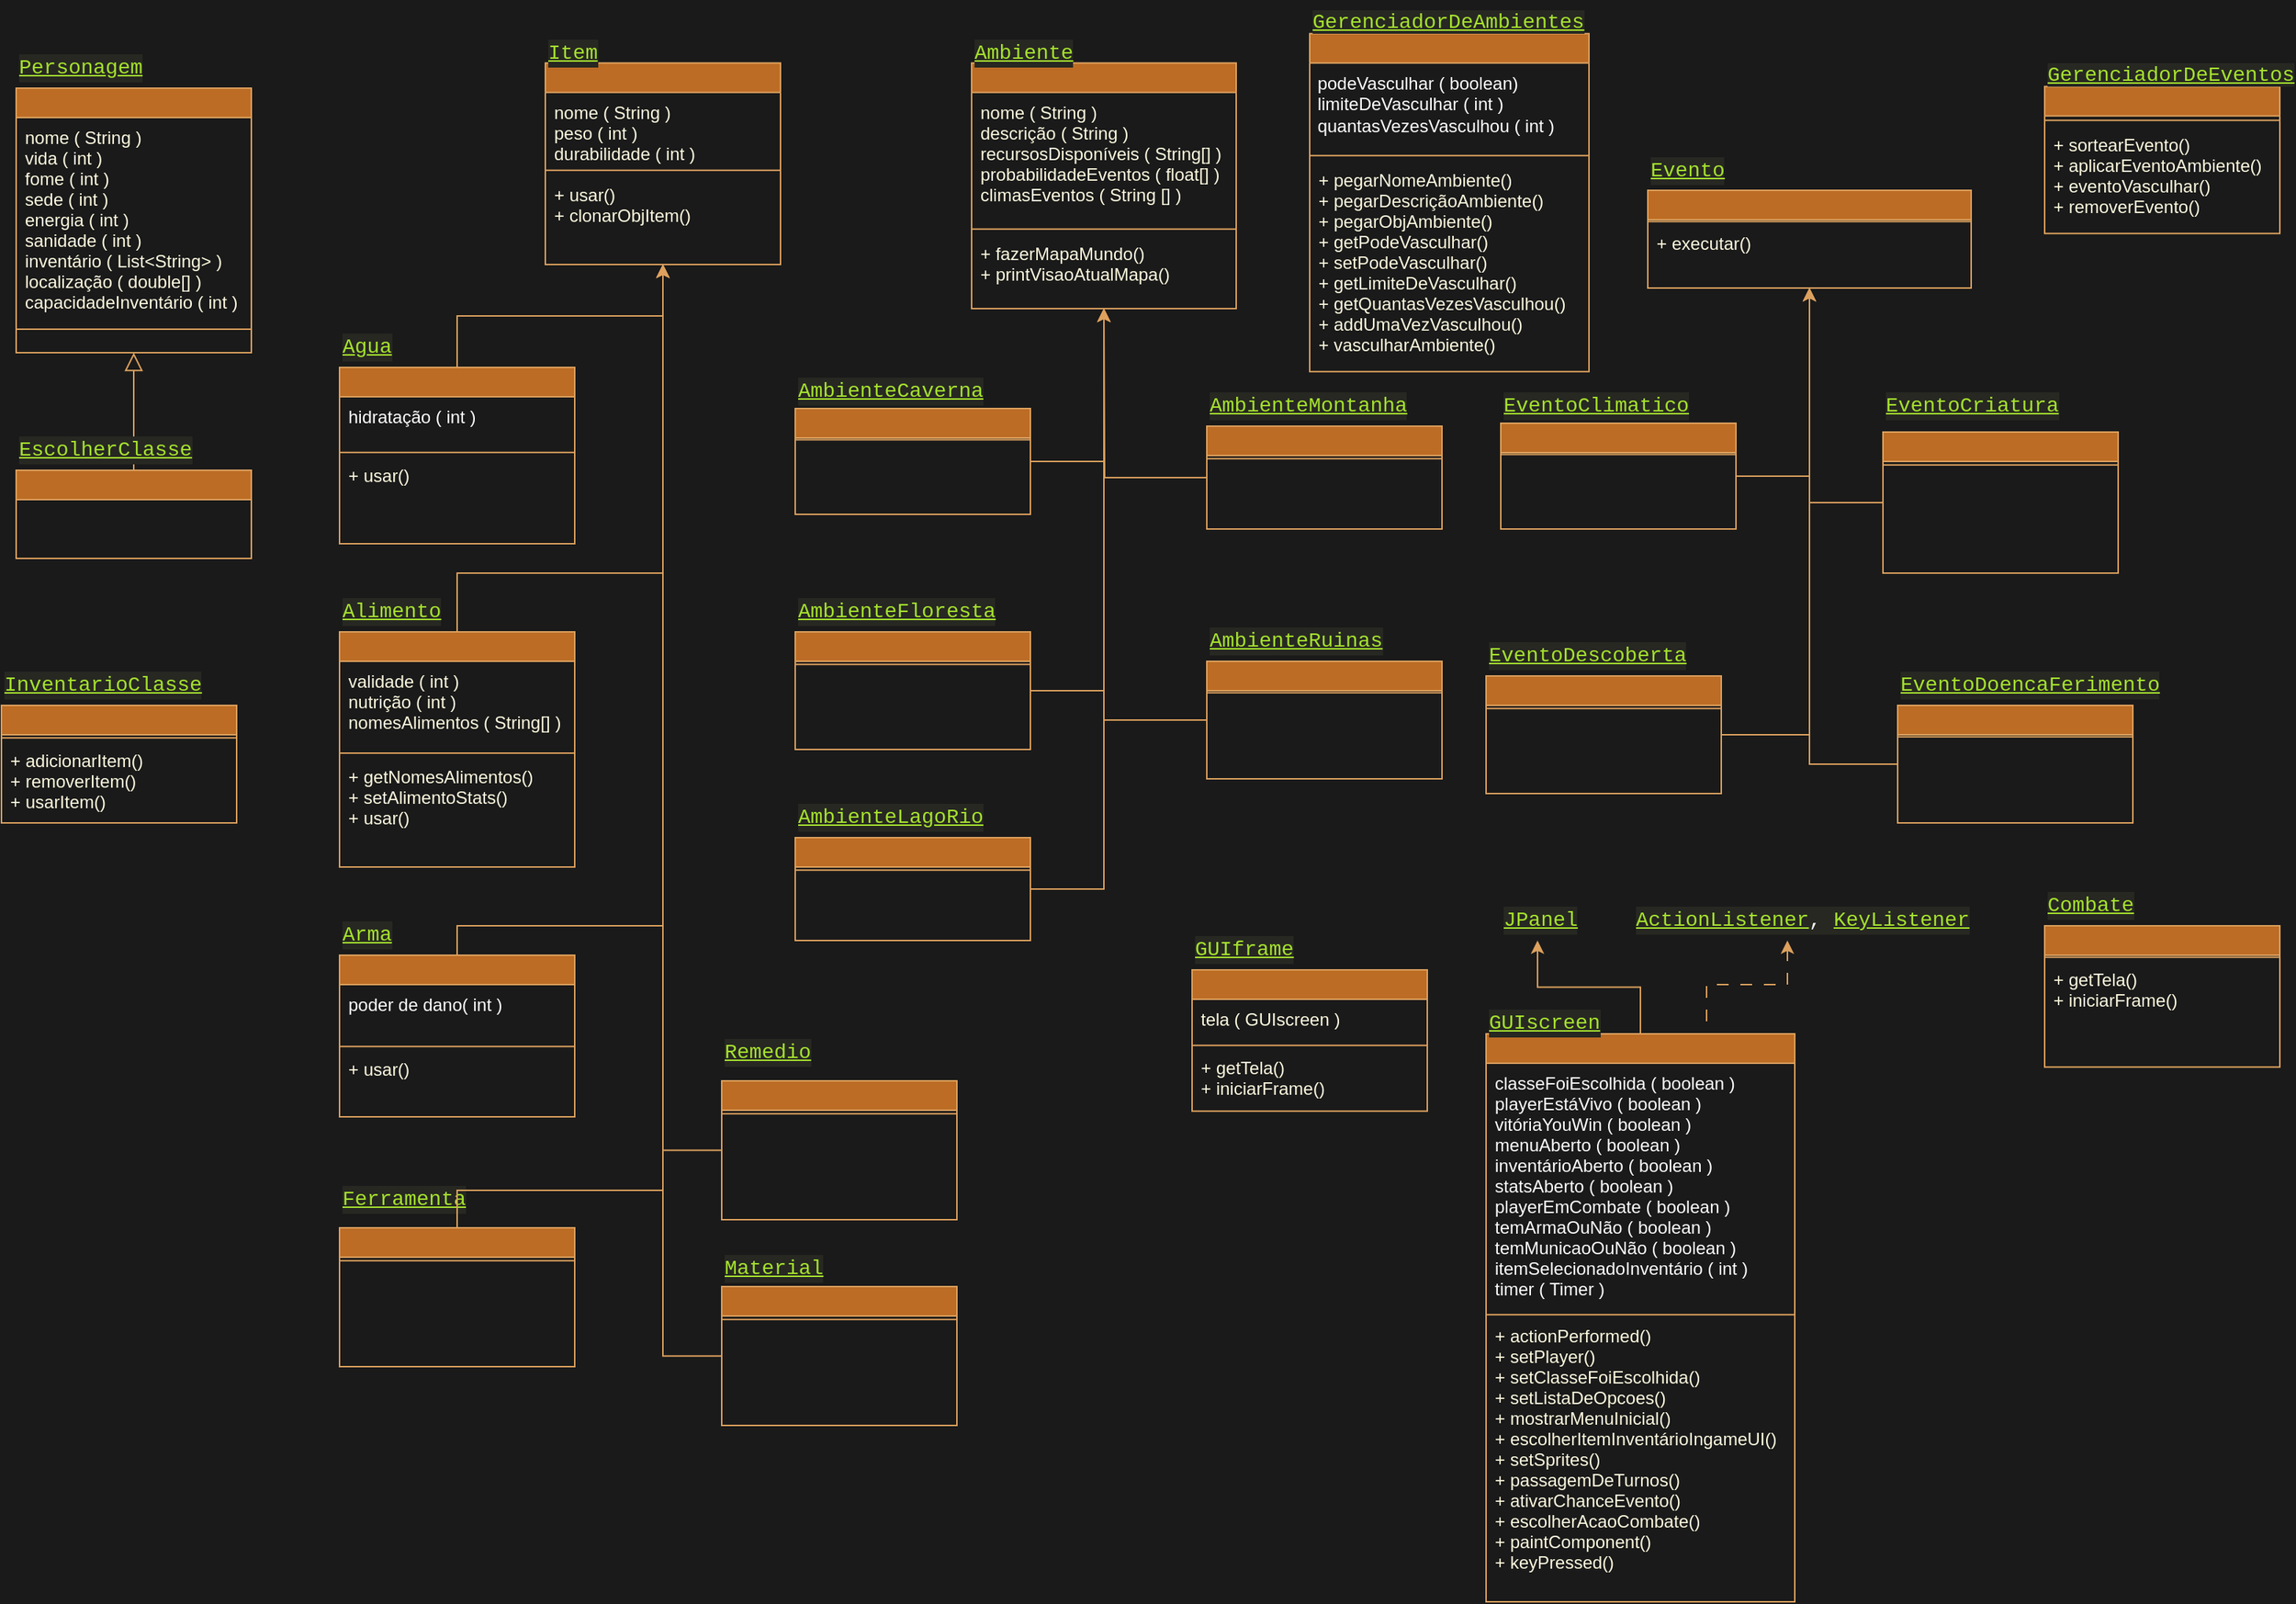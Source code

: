 <mxfile version="26.2.2">
  <diagram id="C5RBs43oDa-KdzZeNtuy" name="Page-1">
    <mxGraphModel dx="2185" dy="1368" grid="1" gridSize="10" guides="1" tooltips="1" connect="1" arrows="1" fold="1" page="1" pageScale="1" pageWidth="1654" pageHeight="1169" background="#1A1A1A" math="0" shadow="0">
      <root>
        <mxCell id="WIyWlLk6GJQsqaUBKTNV-0" />
        <mxCell id="WIyWlLk6GJQsqaUBKTNV-1" parent="WIyWlLk6GJQsqaUBKTNV-0" />
        <mxCell id="zkfFHV4jXpPFQw0GAbJ--12" value="" style="endArrow=block;endSize=10;endFill=0;shadow=0;strokeWidth=1;rounded=0;curved=0;edgeStyle=elbowEdgeStyle;elbow=vertical;labelBackgroundColor=none;fontColor=default;strokeColor=#DDA15E;" parent="WIyWlLk6GJQsqaUBKTNV-1" source="zkfFHV4jXpPFQw0GAbJ--6" target="zkfFHV4jXpPFQw0GAbJ--0" edge="1">
          <mxGeometry width="160" relative="1" as="geometry">
            <mxPoint x="200" y="203" as="sourcePoint" />
            <mxPoint x="200" y="203" as="targetPoint" />
          </mxGeometry>
        </mxCell>
        <mxCell id="2OY2TCqIc3tPT17bCSi5-8" value="" style="group;labelBackgroundColor=none;fontColor=#FEFAE0;" parent="WIyWlLk6GJQsqaUBKTNV-1" vertex="1" connectable="0">
          <mxGeometry x="50" y="290" width="160" height="90" as="geometry" />
        </mxCell>
        <mxCell id="zkfFHV4jXpPFQw0GAbJ--6" value="" style="swimlane;fontStyle=0;align=center;verticalAlign=top;childLayout=stackLayout;horizontal=1;startSize=20;horizontalStack=0;resizeParent=1;resizeLast=0;collapsible=1;marginBottom=0;rounded=0;shadow=0;strokeWidth=1;labelBackgroundColor=none;fillColor=#BC6C25;strokeColor=#DDA15E;fontColor=#FEFAE0;" parent="2OY2TCqIc3tPT17bCSi5-8" vertex="1">
          <mxGeometry y="30" width="160" height="60" as="geometry">
            <mxRectangle y="30" width="160" height="26" as="alternateBounds" />
          </mxGeometry>
        </mxCell>
        <mxCell id="2OY2TCqIc3tPT17bCSi5-7" value="&lt;div style=&quot;color: #f8f8f2;background-color: #272822;font-family: Consolas, &#39;Courier New&#39;, monospace;font-weight: normal;font-size: 14px;line-height: 19px;white-space: pre;&quot;&gt;&lt;div&gt;&lt;span style=&quot;color: #a6e22e;text-decoration: underline;&quot;&gt;EscolherClasse&lt;/span&gt;&lt;/div&gt;&lt;/div&gt;" style="text;whiteSpace=wrap;html=1;labelBackgroundColor=none;fontColor=#FEFAE0;" parent="2OY2TCqIc3tPT17bCSi5-8" vertex="1">
          <mxGeometry width="110" height="8.438" as="geometry" />
        </mxCell>
        <mxCell id="2OY2TCqIc3tPT17bCSi5-10" value="" style="group;labelBackgroundColor=none;fontColor=#FEFAE0;" parent="WIyWlLk6GJQsqaUBKTNV-1" vertex="1" connectable="0">
          <mxGeometry x="50" y="30" width="160" height="210" as="geometry" />
        </mxCell>
        <mxCell id="zkfFHV4jXpPFQw0GAbJ--0" value="" style="swimlane;fontStyle=2;align=center;verticalAlign=top;childLayout=stackLayout;horizontal=1;startSize=20;horizontalStack=0;resizeParent=1;resizeLast=0;collapsible=1;marginBottom=0;rounded=0;shadow=0;strokeWidth=1;labelBackgroundColor=none;fillColor=#BC6C25;strokeColor=#DDA15E;fontColor=#FEFAE0;" parent="2OY2TCqIc3tPT17bCSi5-10" vertex="1">
          <mxGeometry y="30" width="160" height="180" as="geometry">
            <mxRectangle y="30" width="160" height="26" as="alternateBounds" />
          </mxGeometry>
        </mxCell>
        <mxCell id="zkfFHV4jXpPFQw0GAbJ--1" value="nome ( String )&#xa;vida ( int )&#xa;fome ( int )&#xa;sede ( int ) &#xa;energia ( int )&#xa;sanidade ( int )&#xa;inventário ( List&lt;String&gt; )&#xa;localização ( double[] )&#xa;capacidadeInventário ( int )" style="text;align=left;verticalAlign=top;spacingLeft=4;spacingRight=4;overflow=hidden;rotatable=0;points=[[0,0.5],[1,0.5]];portConstraint=eastwest;labelBackgroundColor=none;fontColor=#FEFAE0;" parent="zkfFHV4jXpPFQw0GAbJ--0" vertex="1">
          <mxGeometry y="20" width="160" height="140" as="geometry" />
        </mxCell>
        <mxCell id="2OY2TCqIc3tPT17bCSi5-4" value="" style="line;html=1;strokeWidth=1;align=left;verticalAlign=middle;spacingTop=-1;spacingLeft=3;spacingRight=3;rotatable=0;labelPosition=right;points=[];portConstraint=eastwest;labelBackgroundColor=none;fillColor=#BC6C25;strokeColor=#DDA15E;fontColor=#FEFAE0;" parent="zkfFHV4jXpPFQw0GAbJ--0" vertex="1">
          <mxGeometry y="160" width="160" height="8" as="geometry" />
        </mxCell>
        <mxCell id="2OY2TCqIc3tPT17bCSi5-6" value="&lt;div style=&quot;color: #f8f8f2;background-color: #272822;font-family: Consolas, &#39;Courier New&#39;, monospace;font-weight: normal;font-size: 14px;line-height: 19px;white-space: pre;&quot;&gt;&lt;div&gt;&lt;span style=&quot;color: #a6e22e;text-decoration: underline;&quot;&gt;Personagem&lt;/span&gt;&lt;/div&gt;&lt;/div&gt;" style="text;whiteSpace=wrap;html=1;labelBackgroundColor=none;fontColor=#FEFAE0;" parent="2OY2TCqIc3tPT17bCSi5-10" vertex="1">
          <mxGeometry width="80" height="30" as="geometry" />
        </mxCell>
        <mxCell id="2OY2TCqIc3tPT17bCSi5-11" value="" style="group;labelBackgroundColor=none;fontColor=#FEFAE0;" parent="WIyWlLk6GJQsqaUBKTNV-1" vertex="1" connectable="0">
          <mxGeometry x="410" y="20" width="160" height="160" as="geometry" />
        </mxCell>
        <mxCell id="2OY2TCqIc3tPT17bCSi5-12" value="" style="swimlane;fontStyle=2;align=center;verticalAlign=top;childLayout=stackLayout;horizontal=1;startSize=20;horizontalStack=0;resizeParent=1;resizeLast=0;collapsible=1;marginBottom=0;rounded=0;shadow=0;strokeWidth=1;labelBackgroundColor=none;fillColor=#BC6C25;strokeColor=#DDA15E;fontColor=#FEFAE0;" parent="2OY2TCqIc3tPT17bCSi5-11" vertex="1">
          <mxGeometry y="22.86" width="160" height="137.14" as="geometry">
            <mxRectangle y="30" width="160" height="26" as="alternateBounds" />
          </mxGeometry>
        </mxCell>
        <mxCell id="2OY2TCqIc3tPT17bCSi5-13" value="nome ( String )&#xa;peso ( int )&#xa;durabilidade ( int )" style="text;align=left;verticalAlign=top;spacingLeft=4;spacingRight=4;overflow=hidden;rotatable=0;points=[[0,0.5],[1,0.5]];portConstraint=eastwest;labelBackgroundColor=none;fontColor=#FEFAE0;" parent="2OY2TCqIc3tPT17bCSi5-12" vertex="1">
          <mxGeometry y="20" width="160" height="50" as="geometry" />
        </mxCell>
        <mxCell id="2OY2TCqIc3tPT17bCSi5-14" value="" style="line;html=1;strokeWidth=1;align=left;verticalAlign=middle;spacingTop=-1;spacingLeft=3;spacingRight=3;rotatable=0;labelPosition=right;points=[];portConstraint=eastwest;labelBackgroundColor=none;fillColor=#BC6C25;strokeColor=#DDA15E;fontColor=#FEFAE0;" parent="2OY2TCqIc3tPT17bCSi5-12" vertex="1">
          <mxGeometry y="70" width="160" height="6.095" as="geometry" />
        </mxCell>
        <mxCell id="2OY2TCqIc3tPT17bCSi5-17" value="+ usar()&#xa;+ clonarObjItem()" style="text;align=left;verticalAlign=top;spacingLeft=4;spacingRight=4;overflow=hidden;rotatable=0;points=[[0,0.5],[1,0.5]];portConstraint=eastwest;labelBackgroundColor=none;fontColor=#FEFAE0;" parent="2OY2TCqIc3tPT17bCSi5-12" vertex="1">
          <mxGeometry y="76.095" width="160" height="38.095" as="geometry" />
        </mxCell>
        <mxCell id="2OY2TCqIc3tPT17bCSi5-15" value="&lt;div style=&quot;color: #f8f8f2;background-color: #272822;font-family: Consolas, &#39;Courier New&#39;, monospace;font-weight: normal;font-size: 14px;line-height: 19px;white-space: pre;&quot;&gt;&lt;div&gt;&lt;span style=&quot;color: #a6e22e;text-decoration: underline;&quot;&gt;Item&lt;/span&gt;&lt;/div&gt;&lt;/div&gt;" style="text;whiteSpace=wrap;html=1;labelBackgroundColor=none;fontColor=#FEFAE0;" parent="2OY2TCqIc3tPT17bCSi5-11" vertex="1">
          <mxGeometry width="80" height="22.857" as="geometry" />
        </mxCell>
        <mxCell id="2OY2TCqIc3tPT17bCSi5-18" value="" style="group;labelBackgroundColor=none;fontColor=#FEFAE0;" parent="WIyWlLk6GJQsqaUBKTNV-1" vertex="1" connectable="0">
          <mxGeometry x="270" y="220" width="160" height="140" as="geometry" />
        </mxCell>
        <mxCell id="2OY2TCqIc3tPT17bCSi5-19" value="" style="swimlane;fontStyle=2;align=center;verticalAlign=top;childLayout=stackLayout;horizontal=1;startSize=20;horizontalStack=0;resizeParent=1;resizeLast=0;collapsible=1;marginBottom=0;rounded=0;shadow=0;strokeWidth=1;labelBackgroundColor=none;fillColor=#BC6C25;strokeColor=#DDA15E;fontColor=#FEFAE0;" parent="2OY2TCqIc3tPT17bCSi5-18" vertex="1">
          <mxGeometry y="30" width="160" height="120.0" as="geometry">
            <mxRectangle y="30" width="160" height="26" as="alternateBounds" />
          </mxGeometry>
        </mxCell>
        <mxCell id="x5qsCag_DuHq89ZRqepp-1" value="hidratação ( int )" style="text;align=left;verticalAlign=top;spacingLeft=4;spacingRight=4;overflow=hidden;rotatable=0;points=[[0,0.5],[1,0.5]];portConstraint=eastwest;labelBackgroundColor=none;fontColor=#FEFEFE;" parent="2OY2TCqIc3tPT17bCSi5-19" vertex="1">
          <mxGeometry y="20" width="160" height="35.81" as="geometry" />
        </mxCell>
        <mxCell id="2OY2TCqIc3tPT17bCSi5-21" value="" style="line;html=1;strokeWidth=1;align=left;verticalAlign=middle;spacingTop=-1;spacingLeft=3;spacingRight=3;rotatable=0;labelPosition=right;points=[];portConstraint=eastwest;labelBackgroundColor=none;fillColor=#BC6C25;strokeColor=#DDA15E;fontColor=#FEFAE0;" parent="2OY2TCqIc3tPT17bCSi5-19" vertex="1">
          <mxGeometry y="55.81" width="160" height="4.19" as="geometry" />
        </mxCell>
        <mxCell id="2OY2TCqIc3tPT17bCSi5-22" value="+ usar()" style="text;align=left;verticalAlign=top;spacingLeft=4;spacingRight=4;overflow=hidden;rotatable=0;points=[[0,0.5],[1,0.5]];portConstraint=eastwest;labelBackgroundColor=none;fontColor=#FEFAE0;" parent="2OY2TCqIc3tPT17bCSi5-19" vertex="1">
          <mxGeometry y="60.0" width="160" height="35.81" as="geometry" />
        </mxCell>
        <mxCell id="2OY2TCqIc3tPT17bCSi5-23" value="&lt;div style=&quot;color: #f8f8f2;background-color: #272822;font-family: Consolas, &#39;Courier New&#39;, monospace;font-weight: normal;font-size: 14px;line-height: 19px;white-space: pre;&quot;&gt;&lt;div&gt;&lt;span style=&quot;color: #a6e22e;text-decoration: underline;&quot;&gt;Agua&lt;/span&gt;&lt;/div&gt;&lt;/div&gt;" style="text;whiteSpace=wrap;html=1;labelBackgroundColor=none;fontColor=#FEFAE0;" parent="2OY2TCqIc3tPT17bCSi5-18" vertex="1">
          <mxGeometry width="80" height="15.714" as="geometry" />
        </mxCell>
        <mxCell id="2OY2TCqIc3tPT17bCSi5-25" style="edgeStyle=orthogonalEdgeStyle;rounded=0;orthogonalLoop=1;jettySize=auto;html=1;exitX=0.5;exitY=0;exitDx=0;exitDy=0;entryX=0.5;entryY=1;entryDx=0;entryDy=0;labelBackgroundColor=none;fontColor=default;strokeColor=#DDA15E;" parent="WIyWlLk6GJQsqaUBKTNV-1" source="2OY2TCqIc3tPT17bCSi5-19" target="2OY2TCqIc3tPT17bCSi5-12" edge="1">
          <mxGeometry relative="1" as="geometry">
            <mxPoint x="349" y="210" as="targetPoint" />
          </mxGeometry>
        </mxCell>
        <mxCell id="2OY2TCqIc3tPT17bCSi5-40" value="" style="group;labelBackgroundColor=none;fontColor=#FEFAE0;" parent="WIyWlLk6GJQsqaUBKTNV-1" vertex="1" connectable="0">
          <mxGeometry x="270" y="400" width="160" height="190" as="geometry" />
        </mxCell>
        <mxCell id="2OY2TCqIc3tPT17bCSi5-41" value="" style="swimlane;fontStyle=2;align=center;verticalAlign=top;childLayout=stackLayout;horizontal=1;startSize=20;horizontalStack=0;resizeParent=1;resizeLast=0;collapsible=1;marginBottom=0;rounded=0;shadow=0;strokeWidth=1;labelBackgroundColor=none;fillColor=#BC6C25;strokeColor=#DDA15E;fontColor=#FEFAE0;" parent="2OY2TCqIc3tPT17bCSi5-40" vertex="1">
          <mxGeometry y="30" width="160" height="160" as="geometry">
            <mxRectangle y="30" width="160" height="26" as="alternateBounds" />
          </mxGeometry>
        </mxCell>
        <mxCell id="eiWpAmbWIswjm976VsPG-0" value="validade ( int )&#xa;nutrição ( int )&#xa;nomesAlimentos ( String[] )" style="text;align=left;verticalAlign=top;spacingLeft=4;spacingRight=4;overflow=hidden;rotatable=0;points=[[0,0.5],[1,0.5]];portConstraint=eastwest;labelBackgroundColor=none;fontColor=#FEFAE0;" parent="2OY2TCqIc3tPT17bCSi5-41" vertex="1">
          <mxGeometry y="20" width="160" height="60" as="geometry" />
        </mxCell>
        <mxCell id="2OY2TCqIc3tPT17bCSi5-42" value="" style="line;html=1;strokeWidth=1;align=left;verticalAlign=middle;spacingTop=-1;spacingLeft=3;spacingRight=3;rotatable=0;labelPosition=right;points=[];portConstraint=eastwest;labelBackgroundColor=none;fillColor=#BC6C25;strokeColor=#DDA15E;fontColor=#FEFAE0;" parent="2OY2TCqIc3tPT17bCSi5-41" vertex="1">
          <mxGeometry y="80" width="160" height="4.952" as="geometry" />
        </mxCell>
        <mxCell id="eiWpAmbWIswjm976VsPG-1" value="+ getNomesAlimentos()&#xa;+ setAlimentoStats()&#xa;+ usar()" style="text;align=left;verticalAlign=top;spacingLeft=4;spacingRight=4;overflow=hidden;rotatable=0;points=[[0,0.5],[1,0.5]];portConstraint=eastwest;labelBackgroundColor=none;fontColor=#FEFAE0;" parent="2OY2TCqIc3tPT17bCSi5-41" vertex="1">
          <mxGeometry y="84.952" width="160" height="55.05" as="geometry" />
        </mxCell>
        <mxCell id="2OY2TCqIc3tPT17bCSi5-43" value="&lt;div style=&quot;background-color: rgb(39, 40, 34); font-family: Consolas, &amp;quot;Courier New&amp;quot;, monospace; font-weight: normal; font-size: 14px; line-height: 19px; white-space: pre; color: rgb(248, 248, 242);&quot;&gt;&lt;font color=&quot;#a6e22e&quot;&gt;&lt;u&gt;Alimento&lt;/u&gt;&lt;/font&gt;&lt;/div&gt;" style="text;whiteSpace=wrap;html=1;labelBackgroundColor=none;fontColor=#FEFAE0;" parent="2OY2TCqIc3tPT17bCSi5-40" vertex="1">
          <mxGeometry width="80" height="18.571" as="geometry" />
        </mxCell>
        <mxCell id="2OY2TCqIc3tPT17bCSi5-44" style="edgeStyle=orthogonalEdgeStyle;rounded=0;orthogonalLoop=1;jettySize=auto;html=1;exitX=0.5;exitY=0;exitDx=0;exitDy=0;entryX=0.5;entryY=1;entryDx=0;entryDy=0;labelBackgroundColor=none;fontColor=default;strokeColor=#DDA15E;" parent="WIyWlLk6GJQsqaUBKTNV-1" source="2OY2TCqIc3tPT17bCSi5-41" target="2OY2TCqIc3tPT17bCSi5-12" edge="1">
          <mxGeometry relative="1" as="geometry">
            <mxPoint x="620" y="210" as="targetPoint" />
            <Array as="points">
              <mxPoint x="350" y="390" />
              <mxPoint x="490" y="390" />
            </Array>
          </mxGeometry>
        </mxCell>
        <mxCell id="2OY2TCqIc3tPT17bCSi5-45" value="" style="group;labelBackgroundColor=none;fontColor=#FEFAE0;" parent="WIyWlLk6GJQsqaUBKTNV-1" vertex="1" connectable="0">
          <mxGeometry x="270" y="620" width="160" height="140" as="geometry" />
        </mxCell>
        <mxCell id="2OY2TCqIc3tPT17bCSi5-46" value="" style="swimlane;fontStyle=2;align=center;verticalAlign=top;childLayout=stackLayout;horizontal=1;startSize=20;horizontalStack=0;resizeParent=1;resizeLast=0;collapsible=1;marginBottom=0;rounded=0;shadow=0;strokeWidth=1;labelBackgroundColor=none;fillColor=#BC6C25;strokeColor=#DDA15E;fontColor=#FEFAE0;" parent="2OY2TCqIc3tPT17bCSi5-45" vertex="1">
          <mxGeometry y="30" width="160" height="110" as="geometry">
            <mxRectangle y="30" width="160" height="26" as="alternateBounds" />
          </mxGeometry>
        </mxCell>
        <mxCell id="x5qsCag_DuHq89ZRqepp-0" value="poder de dano( int )" style="text;align=left;verticalAlign=top;spacingLeft=4;spacingRight=4;overflow=hidden;rotatable=0;points=[[0,0.5],[1,0.5]];portConstraint=eastwest;labelBackgroundColor=none;fontColor=#FEFEFE;" parent="2OY2TCqIc3tPT17bCSi5-46" vertex="1">
          <mxGeometry y="20" width="160" height="40" as="geometry" />
        </mxCell>
        <mxCell id="2OY2TCqIc3tPT17bCSi5-47" value="" style="line;html=1;strokeWidth=1;align=left;verticalAlign=middle;spacingTop=-1;spacingLeft=3;spacingRight=3;rotatable=0;labelPosition=right;points=[];portConstraint=eastwest;labelBackgroundColor=none;fillColor=#BC6C25;strokeColor=#DDA15E;fontColor=#FEFAE0;" parent="2OY2TCqIc3tPT17bCSi5-46" vertex="1">
          <mxGeometry y="60" width="160" height="4.19" as="geometry" />
        </mxCell>
        <mxCell id="x5qsCag_DuHq89ZRqepp-4" value="+ usar()" style="text;align=left;verticalAlign=top;spacingLeft=4;spacingRight=4;overflow=hidden;rotatable=0;points=[[0,0.5],[1,0.5]];portConstraint=eastwest;labelBackgroundColor=none;fontColor=#FEFAE0;" parent="2OY2TCqIc3tPT17bCSi5-46" vertex="1">
          <mxGeometry y="64.19" width="160" height="35.81" as="geometry" />
        </mxCell>
        <mxCell id="2OY2TCqIc3tPT17bCSi5-48" value="&lt;div style=&quot;background-color: rgb(39, 40, 34); font-family: Consolas, &amp;quot;Courier New&amp;quot;, monospace; font-weight: normal; font-size: 14px; line-height: 19px; white-space: pre; color: rgb(248, 248, 242);&quot;&gt;&lt;font color=&quot;#a6e22e&quot;&gt;&lt;u&gt;Arma&lt;/u&gt;&lt;/font&gt;&lt;/div&gt;" style="text;whiteSpace=wrap;html=1;labelBackgroundColor=none;fontColor=#FEFAE0;" parent="2OY2TCqIc3tPT17bCSi5-45" vertex="1">
          <mxGeometry width="80" height="15.714" as="geometry" />
        </mxCell>
        <mxCell id="2OY2TCqIc3tPT17bCSi5-49" style="edgeStyle=orthogonalEdgeStyle;rounded=0;orthogonalLoop=1;jettySize=auto;html=1;entryX=0.5;entryY=1;entryDx=0;entryDy=0;labelBackgroundColor=none;fontColor=default;strokeColor=#DDA15E;" parent="WIyWlLk6GJQsqaUBKTNV-1" target="2OY2TCqIc3tPT17bCSi5-12" edge="1">
          <mxGeometry relative="1" as="geometry">
            <Array as="points">
              <mxPoint x="350" y="630" />
              <mxPoint x="490" y="630" />
            </Array>
            <mxPoint x="350" y="650" as="sourcePoint" />
            <mxPoint x="520" y="200" as="targetPoint" />
          </mxGeometry>
        </mxCell>
        <mxCell id="2OY2TCqIc3tPT17bCSi5-50" value="" style="group;labelBackgroundColor=none;fontColor=#FEFAE0;" parent="WIyWlLk6GJQsqaUBKTNV-1" vertex="1" connectable="0">
          <mxGeometry x="270" y="800" width="160" height="130" as="geometry" />
        </mxCell>
        <mxCell id="2OY2TCqIc3tPT17bCSi5-51" value="" style="swimlane;fontStyle=2;align=center;verticalAlign=top;childLayout=stackLayout;horizontal=1;startSize=20;horizontalStack=0;resizeParent=1;resizeLast=0;collapsible=1;marginBottom=0;rounded=0;shadow=0;strokeWidth=1;labelBackgroundColor=none;fillColor=#BC6C25;strokeColor=#DDA15E;fontColor=#FEFAE0;" parent="2OY2TCqIc3tPT17bCSi5-50" vertex="1">
          <mxGeometry y="35.455" width="160" height="94.545" as="geometry">
            <mxRectangle y="30" width="160" height="26" as="alternateBounds" />
          </mxGeometry>
        </mxCell>
        <mxCell id="2OY2TCqIc3tPT17bCSi5-52" value="" style="line;html=1;strokeWidth=1;align=left;verticalAlign=middle;spacingTop=-1;spacingLeft=3;spacingRight=3;rotatable=0;labelPosition=right;points=[];portConstraint=eastwest;labelBackgroundColor=none;fillColor=#BC6C25;strokeColor=#DDA15E;fontColor=#FEFAE0;" parent="2OY2TCqIc3tPT17bCSi5-51" vertex="1">
          <mxGeometry y="20" width="160" height="4.952" as="geometry" />
        </mxCell>
        <mxCell id="2OY2TCqIc3tPT17bCSi5-53" value="&lt;div style=&quot;background-color: rgb(39, 40, 34); font-family: Consolas, &amp;quot;Courier New&amp;quot;, monospace; font-weight: normal; font-size: 14px; line-height: 19px; white-space: pre; color: rgb(248, 248, 242);&quot;&gt;&lt;font color=&quot;#a6e22e&quot;&gt;&lt;u&gt;Ferramenta&lt;/u&gt;&lt;/font&gt;&lt;/div&gt;" style="text;whiteSpace=wrap;html=1;labelBackgroundColor=none;fontColor=#FEFAE0;" parent="2OY2TCqIc3tPT17bCSi5-50" vertex="1">
          <mxGeometry width="80" height="18.571" as="geometry" />
        </mxCell>
        <mxCell id="2OY2TCqIc3tPT17bCSi5-54" style="edgeStyle=orthogonalEdgeStyle;rounded=0;orthogonalLoop=1;jettySize=auto;html=1;entryX=0.5;entryY=1;entryDx=0;entryDy=0;exitX=0.5;exitY=0;exitDx=0;exitDy=0;labelBackgroundColor=none;fontColor=default;strokeColor=#DDA15E;" parent="WIyWlLk6GJQsqaUBKTNV-1" source="2OY2TCqIc3tPT17bCSi5-51" target="2OY2TCqIc3tPT17bCSi5-12" edge="1">
          <mxGeometry relative="1" as="geometry">
            <Array as="points">
              <mxPoint x="350" y="810" />
              <mxPoint x="490" y="810" />
            </Array>
            <mxPoint x="350" y="840" as="sourcePoint" />
            <mxPoint x="490" y="200" as="targetPoint" />
          </mxGeometry>
        </mxCell>
        <mxCell id="2OY2TCqIc3tPT17bCSi5-55" value="" style="group;labelBackgroundColor=none;fontColor=#FEFAE0;" parent="WIyWlLk6GJQsqaUBKTNV-1" vertex="1" connectable="0">
          <mxGeometry x="40" y="450" width="160" height="110" as="geometry" />
        </mxCell>
        <mxCell id="2OY2TCqIc3tPT17bCSi5-56" value="" style="swimlane;fontStyle=2;align=center;verticalAlign=top;childLayout=stackLayout;horizontal=1;startSize=20;horizontalStack=0;resizeParent=1;resizeLast=0;collapsible=1;marginBottom=0;rounded=0;shadow=0;strokeWidth=1;labelBackgroundColor=none;fillColor=#BC6C25;strokeColor=#DDA15E;fontColor=#FEFAE0;" parent="2OY2TCqIc3tPT17bCSi5-55" vertex="1">
          <mxGeometry y="30" width="160" height="80.0" as="geometry">
            <mxRectangle y="30" width="160" height="26" as="alternateBounds" />
          </mxGeometry>
        </mxCell>
        <mxCell id="2OY2TCqIc3tPT17bCSi5-57" value="" style="line;html=1;strokeWidth=1;align=left;verticalAlign=middle;spacingTop=-1;spacingLeft=3;spacingRight=3;rotatable=0;labelPosition=right;points=[];portConstraint=eastwest;labelBackgroundColor=none;fillColor=#BC6C25;strokeColor=#DDA15E;fontColor=#FEFAE0;" parent="2OY2TCqIc3tPT17bCSi5-56" vertex="1">
          <mxGeometry y="20" width="160" height="4.19" as="geometry" />
        </mxCell>
        <mxCell id="eiWpAmbWIswjm976VsPG-14" value="+ adicionarItem()&#xa;+ removerItem()&#xa;+ usarItem()" style="text;align=left;verticalAlign=top;spacingLeft=4;spacingRight=4;overflow=hidden;rotatable=0;points=[[0,0.5],[1,0.5]];portConstraint=eastwest;labelBackgroundColor=none;fontColor=#FEFAE0;" parent="2OY2TCqIc3tPT17bCSi5-56" vertex="1">
          <mxGeometry y="24.19" width="160" height="55.81" as="geometry" />
        </mxCell>
        <mxCell id="2OY2TCqIc3tPT17bCSi5-58" value="&lt;div style=&quot;background-color: rgb(39, 40, 34); font-family: Consolas, &amp;quot;Courier New&amp;quot;, monospace; font-weight: normal; font-size: 14px; line-height: 19px; white-space: pre; color: rgb(248, 248, 242);&quot;&gt;&lt;div style=&quot;line-height: 19px;&quot;&gt;&lt;span style=&quot;color: rgb(166, 226, 46); text-decoration-line: underline;&quot;&gt;InventarioClasse&lt;/span&gt;&lt;/div&gt;&lt;/div&gt;" style="text;whiteSpace=wrap;html=1;labelBackgroundColor=none;fontColor=#FEFAE0;" parent="2OY2TCqIc3tPT17bCSi5-55" vertex="1">
          <mxGeometry width="80" height="15.714" as="geometry" />
        </mxCell>
        <mxCell id="M8Uwzm6NFrwEP9D5U2gr-21" value="" style="group;labelBackgroundColor=none;fontColor=#FEFAE0;" parent="WIyWlLk6GJQsqaUBKTNV-1" vertex="1" connectable="0">
          <mxGeometry x="700" y="20" width="180" height="190" as="geometry" />
        </mxCell>
        <mxCell id="M8Uwzm6NFrwEP9D5U2gr-22" value="" style="swimlane;fontStyle=2;align=center;verticalAlign=top;childLayout=stackLayout;horizontal=1;startSize=20;horizontalStack=0;resizeParent=1;resizeLast=0;collapsible=1;marginBottom=0;rounded=0;shadow=0;strokeWidth=1;labelBackgroundColor=none;fillColor=#BC6C25;strokeColor=#DDA15E;fontColor=#FEFAE0;" parent="M8Uwzm6NFrwEP9D5U2gr-21" vertex="1">
          <mxGeometry y="22.86" width="180" height="167.14" as="geometry">
            <mxRectangle y="30" width="160" height="26" as="alternateBounds" />
          </mxGeometry>
        </mxCell>
        <mxCell id="M8Uwzm6NFrwEP9D5U2gr-23" value="nome ( String )&#xa;descrição ( String )&#xa;recursosDisponíveis ( String[] )&#xa;probabilidadeEventos ( float[] )&#xa;climasEventos ( String [] )" style="text;align=left;verticalAlign=top;spacingLeft=4;spacingRight=4;overflow=hidden;rotatable=0;points=[[0,0.5],[1,0.5]];portConstraint=eastwest;labelBackgroundColor=none;fontColor=#FEFAE0;" parent="M8Uwzm6NFrwEP9D5U2gr-22" vertex="1">
          <mxGeometry y="20" width="180" height="90" as="geometry" />
        </mxCell>
        <mxCell id="M8Uwzm6NFrwEP9D5U2gr-24" value="" style="line;html=1;strokeWidth=1;align=left;verticalAlign=middle;spacingTop=-1;spacingLeft=3;spacingRight=3;rotatable=0;labelPosition=right;points=[];portConstraint=eastwest;labelBackgroundColor=none;fillColor=#BC6C25;strokeColor=#DDA15E;fontColor=#FEFAE0;" parent="M8Uwzm6NFrwEP9D5U2gr-22" vertex="1">
          <mxGeometry y="110" width="180" height="6.095" as="geometry" />
        </mxCell>
        <mxCell id="M8Uwzm6NFrwEP9D5U2gr-25" value="+ fazerMapaMundo()&#xa;+ printVisaoAtualMapa()" style="text;align=left;verticalAlign=top;spacingLeft=4;spacingRight=4;overflow=hidden;rotatable=0;points=[[0,0.5],[1,0.5]];portConstraint=eastwest;labelBackgroundColor=none;fontColor=#FEFAE0;" parent="M8Uwzm6NFrwEP9D5U2gr-22" vertex="1">
          <mxGeometry y="116.095" width="180" height="38.095" as="geometry" />
        </mxCell>
        <mxCell id="M8Uwzm6NFrwEP9D5U2gr-26" value="&lt;div style=&quot;color: #f8f8f2;background-color: #272822;font-family: Consolas, &#39;Courier New&#39;, monospace;font-weight: normal;font-size: 14px;line-height: 19px;white-space: pre;&quot;&gt;&lt;div&gt;&lt;span style=&quot;color: #a6e22e;text-decoration: underline;&quot;&gt;Ambiente&lt;/span&gt;&lt;/div&gt;&lt;/div&gt;" style="text;whiteSpace=wrap;html=1;labelBackgroundColor=none;fontColor=#FEFAE0;" parent="M8Uwzm6NFrwEP9D5U2gr-21" vertex="1">
          <mxGeometry width="80" height="22.857" as="geometry" />
        </mxCell>
        <mxCell id="eiWpAmbWIswjm976VsPG-20" value="" style="group;labelBackgroundColor=none;fontColor=#FEFAE0;" parent="WIyWlLk6GJQsqaUBKTNV-1" vertex="1" connectable="0">
          <mxGeometry x="580" y="260" width="160" height="90" as="geometry" />
        </mxCell>
        <mxCell id="eiWpAmbWIswjm976VsPG-21" value="" style="swimlane;fontStyle=2;align=center;verticalAlign=top;childLayout=stackLayout;horizontal=1;startSize=20;horizontalStack=0;resizeParent=1;resizeLast=0;collapsible=1;marginBottom=0;rounded=0;shadow=0;strokeWidth=1;labelBackgroundColor=none;fillColor=#BC6C25;strokeColor=#DDA15E;fontColor=#FEFAE0;" parent="eiWpAmbWIswjm976VsPG-20" vertex="1">
          <mxGeometry y="18.0" width="160" height="72.0" as="geometry">
            <mxRectangle y="18.0" width="160" height="26" as="alternateBounds" />
          </mxGeometry>
        </mxCell>
        <mxCell id="eiWpAmbWIswjm976VsPG-22" value="" style="line;html=1;strokeWidth=1;align=left;verticalAlign=middle;spacingTop=-1;spacingLeft=3;spacingRight=3;rotatable=0;labelPosition=right;points=[];portConstraint=eastwest;labelBackgroundColor=none;fillColor=#BC6C25;strokeColor=#DDA15E;fontColor=#FEFAE0;" parent="eiWpAmbWIswjm976VsPG-21" vertex="1">
          <mxGeometry y="20" width="160" height="2.514" as="geometry" />
        </mxCell>
        <mxCell id="eiWpAmbWIswjm976VsPG-25" value="&lt;div style=&quot;color: #f8f8f2;background-color: #272822;font-family: Consolas, &#39;Courier New&#39;, monospace;font-weight: normal;font-size: 14px;line-height: 19px;white-space: pre;&quot;&gt;&lt;div&gt;&lt;span style=&quot;color: #a6e22e;text-decoration: underline;&quot;&gt;AmbienteCaverna&lt;/span&gt;&lt;/div&gt;&lt;/div&gt;" style="text;whiteSpace=wrap;html=1;labelBackgroundColor=none;fontColor=#FEFAE0;" parent="eiWpAmbWIswjm976VsPG-20" vertex="1">
          <mxGeometry y="-10" width="130" height="18.0" as="geometry" />
        </mxCell>
        <mxCell id="eiWpAmbWIswjm976VsPG-26" value="" style="group;labelBackgroundColor=none;fontColor=#FEFAE0;" parent="WIyWlLk6GJQsqaUBKTNV-1" vertex="1" connectable="0">
          <mxGeometry x="580" y="540" width="160" height="150.0" as="geometry" />
        </mxCell>
        <mxCell id="eiWpAmbWIswjm976VsPG-27" value="" style="swimlane;fontStyle=2;align=center;verticalAlign=top;childLayout=stackLayout;horizontal=1;startSize=20;horizontalStack=0;resizeParent=1;resizeLast=0;collapsible=1;marginBottom=0;rounded=0;shadow=0;strokeWidth=1;labelBackgroundColor=none;fillColor=#BC6C25;strokeColor=#DDA15E;fontColor=#FEFAE0;" parent="eiWpAmbWIswjm976VsPG-26" vertex="1">
          <mxGeometry y="30" width="160" height="70" as="geometry">
            <mxRectangle y="30" width="160" height="26" as="alternateBounds" />
          </mxGeometry>
        </mxCell>
        <mxCell id="eiWpAmbWIswjm976VsPG-28" value="" style="line;html=1;strokeWidth=1;align=left;verticalAlign=middle;spacingTop=-1;spacingLeft=3;spacingRight=3;rotatable=0;labelPosition=right;points=[];portConstraint=eastwest;labelBackgroundColor=none;fillColor=#BC6C25;strokeColor=#DDA15E;fontColor=#FEFAE0;" parent="eiWpAmbWIswjm976VsPG-27" vertex="1">
          <mxGeometry y="20" width="160" height="4.19" as="geometry" />
        </mxCell>
        <mxCell id="eiWpAmbWIswjm976VsPG-17" value="&lt;div style=&quot;color: #f8f8f2;background-color: #272822;font-family: Consolas, &#39;Courier New&#39;, monospace;font-weight: normal;font-size: 14px;line-height: 19px;white-space: pre;&quot;&gt;&lt;div&gt;&lt;span style=&quot;color: #a6e22e;text-decoration: underline;&quot;&gt;AmbienteLagoRio&lt;/span&gt;&lt;/div&gt;&lt;/div&gt;" style="text;whiteSpace=wrap;html=1;labelBackgroundColor=none;fontColor=#FEFAE0;" parent="eiWpAmbWIswjm976VsPG-26" vertex="1">
          <mxGeometry width="120" height="30" as="geometry" />
        </mxCell>
        <mxCell id="eiWpAmbWIswjm976VsPG-30" value="" style="group;labelBackgroundColor=none;fontColor=#FEFAE0;" parent="WIyWlLk6GJQsqaUBKTNV-1" vertex="1" connectable="0">
          <mxGeometry x="580" y="400" width="160" height="150.0" as="geometry" />
        </mxCell>
        <mxCell id="eiWpAmbWIswjm976VsPG-31" value="" style="swimlane;fontStyle=2;align=center;verticalAlign=top;childLayout=stackLayout;horizontal=1;startSize=20;horizontalStack=0;resizeParent=1;resizeLast=0;collapsible=1;marginBottom=0;rounded=0;shadow=0;strokeWidth=1;labelBackgroundColor=none;fillColor=#BC6C25;strokeColor=#DDA15E;fontColor=#FEFAE0;" parent="eiWpAmbWIswjm976VsPG-30" vertex="1">
          <mxGeometry y="30" width="160" height="80" as="geometry">
            <mxRectangle y="30" width="160" height="26" as="alternateBounds" />
          </mxGeometry>
        </mxCell>
        <mxCell id="eiWpAmbWIswjm976VsPG-32" value="" style="line;html=1;strokeWidth=1;align=left;verticalAlign=middle;spacingTop=-1;spacingLeft=3;spacingRight=3;rotatable=0;labelPosition=right;points=[];portConstraint=eastwest;labelBackgroundColor=none;fillColor=#BC6C25;strokeColor=#DDA15E;fontColor=#FEFAE0;" parent="eiWpAmbWIswjm976VsPG-31" vertex="1">
          <mxGeometry y="20" width="160" height="4.19" as="geometry" />
        </mxCell>
        <mxCell id="eiWpAmbWIswjm976VsPG-16" value="&lt;div style=&quot;color: #f8f8f2;background-color: #272822;font-family: Consolas, &#39;Courier New&#39;, monospace;font-weight: normal;font-size: 14px;line-height: 19px;white-space: pre;&quot;&gt;&lt;div&gt;&lt;span style=&quot;color: #a6e22e;text-decoration: underline;&quot;&gt;AmbienteFloresta&lt;/span&gt;&lt;/div&gt;&lt;/div&gt;" style="text;whiteSpace=wrap;html=1;labelBackgroundColor=none;fontColor=#FEFAE0;" parent="eiWpAmbWIswjm976VsPG-30" vertex="1">
          <mxGeometry y="2.265e-14" width="130" height="30" as="geometry" />
        </mxCell>
        <mxCell id="eiWpAmbWIswjm976VsPG-34" value="" style="group;labelBackgroundColor=none;fontColor=#FEFAE0;" parent="WIyWlLk6GJQsqaUBKTNV-1" vertex="1" connectable="0">
          <mxGeometry x="860" y="260" width="160" height="150.0" as="geometry" />
        </mxCell>
        <mxCell id="eiWpAmbWIswjm976VsPG-43" style="edgeStyle=orthogonalEdgeStyle;rounded=0;orthogonalLoop=1;jettySize=auto;html=1;exitX=0;exitY=0.5;exitDx=0;exitDy=0;labelBackgroundColor=none;fontColor=default;strokeColor=#DDA15E;" parent="eiWpAmbWIswjm976VsPG-34" source="eiWpAmbWIswjm976VsPG-35" edge="1">
          <mxGeometry relative="1" as="geometry">
            <mxPoint x="-70" y="-50" as="targetPoint" />
          </mxGeometry>
        </mxCell>
        <mxCell id="eiWpAmbWIswjm976VsPG-35" value="" style="swimlane;fontStyle=2;align=center;verticalAlign=top;childLayout=stackLayout;horizontal=1;startSize=20;horizontalStack=0;resizeParent=1;resizeLast=0;collapsible=1;marginBottom=0;rounded=0;shadow=0;strokeWidth=1;labelBackgroundColor=none;fillColor=#BC6C25;strokeColor=#DDA15E;fontColor=#FEFAE0;" parent="eiWpAmbWIswjm976VsPG-34" vertex="1">
          <mxGeometry y="30" width="160" height="70" as="geometry">
            <mxRectangle y="30" width="160" height="26" as="alternateBounds" />
          </mxGeometry>
        </mxCell>
        <mxCell id="eiWpAmbWIswjm976VsPG-36" value="" style="line;html=1;strokeWidth=1;align=left;verticalAlign=middle;spacingTop=-1;spacingLeft=3;spacingRight=3;rotatable=0;labelPosition=right;points=[];portConstraint=eastwest;labelBackgroundColor=none;fillColor=#BC6C25;strokeColor=#DDA15E;fontColor=#FEFAE0;" parent="eiWpAmbWIswjm976VsPG-35" vertex="1">
          <mxGeometry y="20" width="160" height="4.19" as="geometry" />
        </mxCell>
        <mxCell id="eiWpAmbWIswjm976VsPG-18" value="&lt;div style=&quot;color: #f8f8f2;background-color: #272822;font-family: Consolas, &#39;Courier New&#39;, monospace;font-weight: normal;font-size: 14px;line-height: 19px;white-space: pre;&quot;&gt;&lt;div&gt;&lt;span style=&quot;color: #a6e22e;text-decoration: underline;&quot;&gt;AmbienteMontanha&lt;/span&gt;&lt;/div&gt;&lt;/div&gt;" style="text;whiteSpace=wrap;html=1;labelBackgroundColor=none;fontColor=#FEFAE0;" parent="eiWpAmbWIswjm976VsPG-34" vertex="1">
          <mxGeometry y="2.265e-14" width="130" height="30" as="geometry" />
        </mxCell>
        <mxCell id="eiWpAmbWIswjm976VsPG-38" value="" style="group;labelBackgroundColor=none;fontColor=#FEFAE0;" parent="WIyWlLk6GJQsqaUBKTNV-1" vertex="1" connectable="0">
          <mxGeometry x="860" y="430" width="160" height="100" as="geometry" />
        </mxCell>
        <mxCell id="eiWpAmbWIswjm976VsPG-39" value="" style="swimlane;fontStyle=2;align=center;verticalAlign=top;childLayout=stackLayout;horizontal=1;startSize=20;horizontalStack=0;resizeParent=1;resizeLast=0;collapsible=1;marginBottom=0;rounded=0;shadow=0;strokeWidth=1;labelBackgroundColor=none;fillColor=#BC6C25;strokeColor=#DDA15E;fontColor=#FEFAE0;" parent="eiWpAmbWIswjm976VsPG-38" vertex="1">
          <mxGeometry y="20.0" width="160" height="80.0" as="geometry">
            <mxRectangle y="20.0" width="160" height="26" as="alternateBounds" />
          </mxGeometry>
        </mxCell>
        <mxCell id="eiWpAmbWIswjm976VsPG-40" value="" style="line;html=1;strokeWidth=1;align=left;verticalAlign=middle;spacingTop=-1;spacingLeft=3;spacingRight=3;rotatable=0;labelPosition=right;points=[];portConstraint=eastwest;labelBackgroundColor=none;fillColor=#BC6C25;strokeColor=#DDA15E;fontColor=#FEFAE0;" parent="eiWpAmbWIswjm976VsPG-39" vertex="1">
          <mxGeometry y="20" width="160" height="2.794" as="geometry" />
        </mxCell>
        <mxCell id="eiWpAmbWIswjm976VsPG-19" value="&lt;div style=&quot;color: #f8f8f2;background-color: #272822;font-family: Consolas, &#39;Courier New&#39;, monospace;font-weight: normal;font-size: 14px;line-height: 19px;white-space: pre;&quot;&gt;&lt;div&gt;&lt;span style=&quot;color: #a6e22e;text-decoration: underline;&quot;&gt;AmbienteRuinas&lt;/span&gt;&lt;/div&gt;&lt;/div&gt;" style="text;whiteSpace=wrap;html=1;labelBackgroundColor=none;fontColor=#FEFAE0;" parent="eiWpAmbWIswjm976VsPG-38" vertex="1">
          <mxGeometry y="-10.0" width="110" height="20.0" as="geometry" />
        </mxCell>
        <mxCell id="eiWpAmbWIswjm976VsPG-42" style="edgeStyle=orthogonalEdgeStyle;rounded=0;orthogonalLoop=1;jettySize=auto;html=1;exitX=1;exitY=0.5;exitDx=0;exitDy=0;entryX=0.5;entryY=1;entryDx=0;entryDy=0;labelBackgroundColor=none;fontColor=default;strokeColor=#DDA15E;" parent="WIyWlLk6GJQsqaUBKTNV-1" source="eiWpAmbWIswjm976VsPG-21" target="M8Uwzm6NFrwEP9D5U2gr-22" edge="1">
          <mxGeometry relative="1" as="geometry" />
        </mxCell>
        <mxCell id="eiWpAmbWIswjm976VsPG-44" style="edgeStyle=orthogonalEdgeStyle;rounded=0;orthogonalLoop=1;jettySize=auto;html=1;exitX=0;exitY=0.5;exitDx=0;exitDy=0;entryX=0.5;entryY=1;entryDx=0;entryDy=0;labelBackgroundColor=none;fontColor=default;strokeColor=#DDA15E;" parent="WIyWlLk6GJQsqaUBKTNV-1" source="eiWpAmbWIswjm976VsPG-39" target="M8Uwzm6NFrwEP9D5U2gr-22" edge="1">
          <mxGeometry relative="1" as="geometry" />
        </mxCell>
        <mxCell id="eiWpAmbWIswjm976VsPG-45" style="edgeStyle=orthogonalEdgeStyle;rounded=0;orthogonalLoop=1;jettySize=auto;html=1;exitX=1;exitY=0.5;exitDx=0;exitDy=0;entryX=0.5;entryY=1;entryDx=0;entryDy=0;labelBackgroundColor=none;fontColor=default;strokeColor=#DDA15E;" parent="WIyWlLk6GJQsqaUBKTNV-1" source="eiWpAmbWIswjm976VsPG-31" target="M8Uwzm6NFrwEP9D5U2gr-22" edge="1">
          <mxGeometry relative="1" as="geometry" />
        </mxCell>
        <mxCell id="eiWpAmbWIswjm976VsPG-46" style="edgeStyle=orthogonalEdgeStyle;rounded=0;orthogonalLoop=1;jettySize=auto;html=1;exitX=1;exitY=0.5;exitDx=0;exitDy=0;entryX=0.5;entryY=1;entryDx=0;entryDy=0;labelBackgroundColor=none;fontColor=default;strokeColor=#DDA15E;" parent="WIyWlLk6GJQsqaUBKTNV-1" source="eiWpAmbWIswjm976VsPG-27" target="M8Uwzm6NFrwEP9D5U2gr-22" edge="1">
          <mxGeometry relative="1" as="geometry" />
        </mxCell>
        <mxCell id="lqh7VkhF2Dw9LQeg5PQr-25" value="" style="group;labelBackgroundColor=none;fontColor=#FEFAE0;" parent="WIyWlLk6GJQsqaUBKTNV-1" vertex="1" connectable="0">
          <mxGeometry x="1060" y="270" width="160" height="90" as="geometry" />
        </mxCell>
        <mxCell id="lqh7VkhF2Dw9LQeg5PQr-26" value="" style="swimlane;fontStyle=2;align=center;verticalAlign=top;childLayout=stackLayout;horizontal=1;startSize=20;horizontalStack=0;resizeParent=1;resizeLast=0;collapsible=1;marginBottom=0;rounded=0;shadow=0;strokeWidth=1;labelBackgroundColor=none;fillColor=#BC6C25;strokeColor=#DDA15E;fontColor=#FEFAE0;" parent="lqh7VkhF2Dw9LQeg5PQr-25" vertex="1">
          <mxGeometry y="18.0" width="160" height="72.0" as="geometry">
            <mxRectangle y="18.0" width="160" height="26" as="alternateBounds" />
          </mxGeometry>
        </mxCell>
        <mxCell id="lqh7VkhF2Dw9LQeg5PQr-27" value="" style="line;html=1;strokeWidth=1;align=left;verticalAlign=middle;spacingTop=-1;spacingLeft=3;spacingRight=3;rotatable=0;labelPosition=right;points=[];portConstraint=eastwest;labelBackgroundColor=none;fillColor=#BC6C25;strokeColor=#DDA15E;fontColor=#FEFAE0;" parent="lqh7VkhF2Dw9LQeg5PQr-26" vertex="1">
          <mxGeometry y="20" width="160" height="2.514" as="geometry" />
        </mxCell>
        <mxCell id="lqh7VkhF2Dw9LQeg5PQr-28" value="&lt;div style=&quot;color: #f8f8f2;background-color: #272822;font-family: Consolas, &#39;Courier New&#39;, monospace;font-weight: normal;font-size: 14px;line-height: 19px;white-space: pre;&quot;&gt;&lt;div style=&quot;line-height: 19px;&quot;&gt;&lt;span style=&quot;color: rgb(166, 226, 46); text-decoration-line: underline;&quot;&gt;EventoClimatico&lt;/span&gt;&lt;/div&gt;&lt;/div&gt;" style="text;whiteSpace=wrap;html=1;labelBackgroundColor=none;fontColor=#FEFAE0;" parent="lqh7VkhF2Dw9LQeg5PQr-25" vertex="1">
          <mxGeometry y="-10" width="130" height="18.0" as="geometry" />
        </mxCell>
        <mxCell id="lqh7VkhF2Dw9LQeg5PQr-31" value="" style="group;labelBackgroundColor=none;fontColor=#FEFAE0;" parent="WIyWlLk6GJQsqaUBKTNV-1" vertex="1" connectable="0">
          <mxGeometry x="1050" y="430" width="160" height="150.0" as="geometry" />
        </mxCell>
        <mxCell id="lqh7VkhF2Dw9LQeg5PQr-32" value="" style="swimlane;fontStyle=2;align=center;verticalAlign=top;childLayout=stackLayout;horizontal=1;startSize=20;horizontalStack=0;resizeParent=1;resizeLast=0;collapsible=1;marginBottom=0;rounded=0;shadow=0;strokeWidth=1;labelBackgroundColor=none;fillColor=#BC6C25;strokeColor=#DDA15E;fontColor=#FEFAE0;" parent="lqh7VkhF2Dw9LQeg5PQr-31" vertex="1">
          <mxGeometry y="30" width="160" height="80" as="geometry">
            <mxRectangle y="30" width="160" height="26" as="alternateBounds" />
          </mxGeometry>
        </mxCell>
        <mxCell id="lqh7VkhF2Dw9LQeg5PQr-33" value="" style="line;html=1;strokeWidth=1;align=left;verticalAlign=middle;spacingTop=-1;spacingLeft=3;spacingRight=3;rotatable=0;labelPosition=right;points=[];portConstraint=eastwest;labelBackgroundColor=none;fillColor=#BC6C25;strokeColor=#DDA15E;fontColor=#FEFAE0;" parent="lqh7VkhF2Dw9LQeg5PQr-32" vertex="1">
          <mxGeometry y="20" width="160" height="4.19" as="geometry" />
        </mxCell>
        <mxCell id="lqh7VkhF2Dw9LQeg5PQr-34" value="&lt;div style=&quot;color: #f8f8f2;background-color: #272822;font-family: Consolas, &#39;Courier New&#39;, monospace;font-weight: normal;font-size: 14px;line-height: 19px;white-space: pre;&quot;&gt;&lt;div style=&quot;line-height: 19px;&quot;&gt;&lt;span style=&quot;color: rgb(166, 226, 46); text-decoration-line: underline;&quot;&gt;EventoDescoberta&lt;/span&gt;&lt;/div&gt;&lt;/div&gt;" style="text;whiteSpace=wrap;html=1;labelBackgroundColor=none;fontColor=#FEFAE0;" parent="lqh7VkhF2Dw9LQeg5PQr-31" vertex="1">
          <mxGeometry y="2.265e-14" width="130" height="30" as="geometry" />
        </mxCell>
        <mxCell id="lqh7VkhF2Dw9LQeg5PQr-35" value="" style="group;labelBackgroundColor=none;fontColor=#FEFAE0;" parent="WIyWlLk6GJQsqaUBKTNV-1" vertex="1" connectable="0">
          <mxGeometry x="1320" y="260" width="160" height="170" as="geometry" />
        </mxCell>
        <mxCell id="lqh7VkhF2Dw9LQeg5PQr-37" value="" style="swimlane;fontStyle=2;align=center;verticalAlign=top;childLayout=stackLayout;horizontal=1;startSize=20;horizontalStack=0;resizeParent=1;resizeLast=0;collapsible=1;marginBottom=0;rounded=0;shadow=0;strokeWidth=1;labelBackgroundColor=none;fillColor=#BC6C25;strokeColor=#DDA15E;fontColor=#FEFAE0;" parent="lqh7VkhF2Dw9LQeg5PQr-35" vertex="1">
          <mxGeometry y="34" width="160" height="96" as="geometry">
            <mxRectangle y="34" width="160" height="26" as="alternateBounds" />
          </mxGeometry>
        </mxCell>
        <mxCell id="lqh7VkhF2Dw9LQeg5PQr-38" value="" style="line;html=1;strokeWidth=1;align=left;verticalAlign=middle;spacingTop=-1;spacingLeft=3;spacingRight=3;rotatable=0;labelPosition=right;points=[];portConstraint=eastwest;labelBackgroundColor=none;fillColor=#BC6C25;strokeColor=#DDA15E;fontColor=#FEFAE0;" parent="lqh7VkhF2Dw9LQeg5PQr-37" vertex="1">
          <mxGeometry y="20" width="160" height="4.749" as="geometry" />
        </mxCell>
        <mxCell id="lqh7VkhF2Dw9LQeg5PQr-39" value="&lt;div style=&quot;color: #f8f8f2;background-color: #272822;font-family: Consolas, &#39;Courier New&#39;, monospace;font-weight: normal;font-size: 14px;line-height: 19px;white-space: pre;&quot;&gt;&lt;div style=&quot;line-height: 19px;&quot;&gt;&lt;span style=&quot;color: rgb(166, 226, 46); text-decoration-line: underline;&quot;&gt;EventoCriatura&lt;/span&gt;&lt;/div&gt;&lt;/div&gt;" style="text;whiteSpace=wrap;html=1;labelBackgroundColor=none;fontColor=#FEFAE0;" parent="lqh7VkhF2Dw9LQeg5PQr-35" vertex="1">
          <mxGeometry y="2.567e-14" width="130" height="34.0" as="geometry" />
        </mxCell>
        <mxCell id="lqh7VkhF2Dw9LQeg5PQr-40" value="" style="group;labelBackgroundColor=none;fontColor=#FEFAE0;" parent="WIyWlLk6GJQsqaUBKTNV-1" vertex="1" connectable="0">
          <mxGeometry x="1330" y="460" width="160" height="100" as="geometry" />
        </mxCell>
        <mxCell id="lqh7VkhF2Dw9LQeg5PQr-41" value="" style="swimlane;fontStyle=2;align=center;verticalAlign=top;childLayout=stackLayout;horizontal=1;startSize=20;horizontalStack=0;resizeParent=1;resizeLast=0;collapsible=1;marginBottom=0;rounded=0;shadow=0;strokeWidth=1;labelBackgroundColor=none;fillColor=#BC6C25;strokeColor=#DDA15E;fontColor=#FEFAE0;" parent="lqh7VkhF2Dw9LQeg5PQr-40" vertex="1">
          <mxGeometry y="20.0" width="160" height="80.0" as="geometry">
            <mxRectangle y="20.0" width="160" height="26" as="alternateBounds" />
          </mxGeometry>
        </mxCell>
        <mxCell id="lqh7VkhF2Dw9LQeg5PQr-42" value="" style="line;html=1;strokeWidth=1;align=left;verticalAlign=middle;spacingTop=-1;spacingLeft=3;spacingRight=3;rotatable=0;labelPosition=right;points=[];portConstraint=eastwest;labelBackgroundColor=none;fillColor=#BC6C25;strokeColor=#DDA15E;fontColor=#FEFAE0;" parent="lqh7VkhF2Dw9LQeg5PQr-41" vertex="1">
          <mxGeometry y="20" width="160" height="2.794" as="geometry" />
        </mxCell>
        <mxCell id="lqh7VkhF2Dw9LQeg5PQr-43" value="&lt;div style=&quot;color: #f8f8f2;background-color: #272822;font-family: Consolas, &#39;Courier New&#39;, monospace;font-weight: normal;font-size: 14px;line-height: 19px;white-space: pre;&quot;&gt;&lt;div style=&quot;line-height: 19px;&quot;&gt;&lt;span style=&quot;color: rgb(166, 226, 46); text-decoration-line: underline;&quot;&gt;EventoDoencaFerimento&lt;/span&gt;&lt;/div&gt;&lt;/div&gt;" style="text;whiteSpace=wrap;html=1;labelBackgroundColor=none;fontColor=#FEFAE0;" parent="lqh7VkhF2Dw9LQeg5PQr-40" vertex="1">
          <mxGeometry y="-10.0" width="110" height="20.0" as="geometry" />
        </mxCell>
        <mxCell id="lqh7VkhF2Dw9LQeg5PQr-46" value="" style="group;labelBackgroundColor=none;fontColor=#FEFAE0;" parent="WIyWlLk6GJQsqaUBKTNV-1" vertex="1" connectable="0">
          <mxGeometry x="1160" y="120" width="220" height="75.96" as="geometry" />
        </mxCell>
        <mxCell id="eiWpAmbWIswjm976VsPG-49" value="" style="swimlane;fontStyle=2;align=center;verticalAlign=top;childLayout=stackLayout;horizontal=1;startSize=20;horizontalStack=0;resizeParent=1;resizeLast=0;collapsible=1;marginBottom=0;rounded=0;shadow=0;strokeWidth=1;labelBackgroundColor=none;fillColor=#BC6C25;strokeColor=#DDA15E;fontColor=#FEFAE0;" parent="lqh7VkhF2Dw9LQeg5PQr-46" vertex="1">
          <mxGeometry y="9.497" width="220" height="66.463" as="geometry">
            <mxRectangle x="30" y="22" width="160" height="26" as="alternateBounds" />
          </mxGeometry>
        </mxCell>
        <mxCell id="eiWpAmbWIswjm976VsPG-50" value="" style="line;html=1;strokeWidth=1;align=left;verticalAlign=middle;spacingTop=-1;spacingLeft=3;spacingRight=3;rotatable=0;labelPosition=right;points=[];portConstraint=eastwest;labelBackgroundColor=none;fillColor=#BC6C25;strokeColor=#DDA15E;fontColor=#FEFAE0;" parent="eiWpAmbWIswjm976VsPG-49" vertex="1">
          <mxGeometry y="20" width="220" height="2.533" as="geometry" />
        </mxCell>
        <mxCell id="lqh7VkhF2Dw9LQeg5PQr-3" value="+ executar()" style="text;align=left;verticalAlign=top;spacingLeft=4;spacingRight=4;overflow=hidden;rotatable=0;points=[[0,0.5],[1,0.5]];portConstraint=eastwest;labelBackgroundColor=none;fontColor=#FEFAE0;" parent="eiWpAmbWIswjm976VsPG-49" vertex="1">
          <mxGeometry y="22.533" width="220" height="37.47" as="geometry" />
        </mxCell>
        <mxCell id="eiWpAmbWIswjm976VsPG-51" value="&lt;div style=&quot;color: #f8f8f2;background-color: #272822;font-family: Consolas, &#39;Courier New&#39;, monospace;font-weight: normal;font-size: 14px;line-height: 19px;white-space: pre;&quot;&gt;&lt;div&gt;&lt;span style=&quot;color: #a6e22e;text-decoration: underline;&quot;&gt;Evento&lt;/span&gt;&lt;/div&gt;&lt;/div&gt;" style="text;whiteSpace=wrap;html=1;labelBackgroundColor=none;fontColor=#FEFAE0;" parent="lqh7VkhF2Dw9LQeg5PQr-46" vertex="1">
          <mxGeometry y="-20" width="110" height="30" as="geometry" />
        </mxCell>
        <mxCell id="lqh7VkhF2Dw9LQeg5PQr-57" style="edgeStyle=orthogonalEdgeStyle;rounded=0;orthogonalLoop=1;jettySize=auto;html=1;exitX=1;exitY=0.5;exitDx=0;exitDy=0;entryX=0.5;entryY=1;entryDx=0;entryDy=0;labelBackgroundColor=none;fontColor=default;strokeColor=#DDA15E;" parent="WIyWlLk6GJQsqaUBKTNV-1" source="lqh7VkhF2Dw9LQeg5PQr-26" target="eiWpAmbWIswjm976VsPG-49" edge="1">
          <mxGeometry relative="1" as="geometry">
            <mxPoint x="1270" y="220" as="targetPoint" />
          </mxGeometry>
        </mxCell>
        <mxCell id="lqh7VkhF2Dw9LQeg5PQr-64" style="edgeStyle=orthogonalEdgeStyle;rounded=0;orthogonalLoop=1;jettySize=auto;html=1;exitX=0;exitY=0.5;exitDx=0;exitDy=0;entryX=0.5;entryY=1;entryDx=0;entryDy=0;labelBackgroundColor=none;fontColor=default;strokeColor=#DDA15E;" parent="WIyWlLk6GJQsqaUBKTNV-1" source="lqh7VkhF2Dw9LQeg5PQr-37" target="eiWpAmbWIswjm976VsPG-49" edge="1">
          <mxGeometry relative="1" as="geometry" />
        </mxCell>
        <mxCell id="lqh7VkhF2Dw9LQeg5PQr-65" style="edgeStyle=orthogonalEdgeStyle;rounded=0;orthogonalLoop=1;jettySize=auto;html=1;exitX=1;exitY=0.5;exitDx=0;exitDy=0;entryX=0.5;entryY=1;entryDx=0;entryDy=0;labelBackgroundColor=none;fontColor=default;strokeColor=#DDA15E;" parent="WIyWlLk6GJQsqaUBKTNV-1" source="lqh7VkhF2Dw9LQeg5PQr-32" target="eiWpAmbWIswjm976VsPG-49" edge="1">
          <mxGeometry relative="1" as="geometry" />
        </mxCell>
        <mxCell id="lqh7VkhF2Dw9LQeg5PQr-67" style="edgeStyle=orthogonalEdgeStyle;rounded=0;orthogonalLoop=1;jettySize=auto;html=1;exitX=0;exitY=0.5;exitDx=0;exitDy=0;entryX=0.5;entryY=1;entryDx=0;entryDy=0;labelBackgroundColor=none;fontColor=default;strokeColor=#DDA15E;" parent="WIyWlLk6GJQsqaUBKTNV-1" source="lqh7VkhF2Dw9LQeg5PQr-41" target="eiWpAmbWIswjm976VsPG-49" edge="1">
          <mxGeometry relative="1" as="geometry" />
        </mxCell>
        <mxCell id="lqh7VkhF2Dw9LQeg5PQr-69" value="" style="group;labelBackgroundColor=none;fontColor=#FEFAE0;" parent="WIyWlLk6GJQsqaUBKTNV-1" vertex="1" connectable="0">
          <mxGeometry x="1430" y="35.96" width="160" height="160" as="geometry" />
        </mxCell>
        <mxCell id="lqh7VkhF2Dw9LQeg5PQr-70" value="" style="swimlane;fontStyle=2;align=center;verticalAlign=top;childLayout=stackLayout;horizontal=1;startSize=20;horizontalStack=0;resizeParent=1;resizeLast=0;collapsible=1;marginBottom=0;rounded=0;shadow=0;strokeWidth=1;labelBackgroundColor=none;fillColor=#BC6C25;strokeColor=#DDA15E;fontColor=#FEFAE0;" parent="lqh7VkhF2Dw9LQeg5PQr-69" vertex="1">
          <mxGeometry y="22.86" width="160" height="99.995" as="geometry">
            <mxRectangle y="30" width="160" height="26" as="alternateBounds" />
          </mxGeometry>
        </mxCell>
        <mxCell id="lqh7VkhF2Dw9LQeg5PQr-72" value="" style="line;html=1;strokeWidth=1;align=left;verticalAlign=middle;spacingTop=-1;spacingLeft=3;spacingRight=3;rotatable=0;labelPosition=right;points=[];portConstraint=eastwest;labelBackgroundColor=none;fillColor=#BC6C25;strokeColor=#DDA15E;fontColor=#FEFAE0;" parent="lqh7VkhF2Dw9LQeg5PQr-70" vertex="1">
          <mxGeometry y="20" width="160" height="6.095" as="geometry" />
        </mxCell>
        <mxCell id="lqh7VkhF2Dw9LQeg5PQr-73" value="+ sortearEvento()&#xa;+ aplicarEventoAmbiente()&#xa;+ eventoVasculhar()&#xa;+ removerEvento()" style="text;align=left;verticalAlign=top;spacingLeft=4;spacingRight=4;overflow=hidden;rotatable=0;points=[[0,0.5],[1,0.5]];portConstraint=eastwest;labelBackgroundColor=none;fontColor=#FEFAE0;" parent="lqh7VkhF2Dw9LQeg5PQr-70" vertex="1">
          <mxGeometry y="26.095" width="160" height="73.9" as="geometry" />
        </mxCell>
        <mxCell id="lqh7VkhF2Dw9LQeg5PQr-76" value="&lt;span style=&quot;color: rgb(166, 226, 46); font-family: Consolas, &amp;quot;Courier New&amp;quot;, monospace; font-size: 14px; font-style: normal; font-variant-ligatures: normal; font-variant-caps: normal; font-weight: 400; letter-spacing: normal; orphans: 2; text-align: left; text-indent: 0px; text-transform: none; widows: 2; word-spacing: 0px; -webkit-text-stroke-width: 0px; white-space: pre; background-color: rgb(39, 40, 34); text-decoration: underline; display: inline !important; float: none;&quot;&gt;GerenciadorDeEventos&lt;/span&gt;" style="text;whiteSpace=wrap;html=1;labelBackgroundColor=none;fontColor=#FEFAE0;" parent="lqh7VkhF2Dw9LQeg5PQr-69" vertex="1">
          <mxGeometry width="160" height="20" as="geometry" />
        </mxCell>
        <mxCell id="lqh7VkhF2Dw9LQeg5PQr-77" value="" style="group;labelBackgroundColor=none;fontColor=#FEFAE0;" parent="WIyWlLk6GJQsqaUBKTNV-1" vertex="1" connectable="0">
          <mxGeometry x="930" width="190" height="252.86" as="geometry" />
        </mxCell>
        <mxCell id="lqh7VkhF2Dw9LQeg5PQr-78" value="" style="swimlane;fontStyle=2;align=center;verticalAlign=top;childLayout=stackLayout;horizontal=1;startSize=20;horizontalStack=0;resizeParent=1;resizeLast=0;collapsible=1;marginBottom=0;rounded=0;shadow=0;strokeWidth=1;labelBackgroundColor=none;fillColor=#BC6C25;strokeColor=#DDA15E;fontColor=#FEFAE0;" parent="lqh7VkhF2Dw9LQeg5PQr-77" vertex="1">
          <mxGeometry y="22.86" width="190" height="230" as="geometry">
            <mxRectangle y="30" width="160" height="26" as="alternateBounds" />
          </mxGeometry>
        </mxCell>
        <mxCell id="x5qsCag_DuHq89ZRqepp-2" value=" podeVasculhar ( boolean)&#xa; limiteDeVasculhar ( int )&#xa; quantasVezesVasculhou ( int )" style="text;whiteSpace=wrap;fontColor=#FFFFFF;" parent="lqh7VkhF2Dw9LQeg5PQr-78" vertex="1">
          <mxGeometry y="20" width="190" height="60" as="geometry" />
        </mxCell>
        <mxCell id="lqh7VkhF2Dw9LQeg5PQr-79" value="" style="line;html=1;strokeWidth=1;align=left;verticalAlign=middle;spacingTop=-1;spacingLeft=3;spacingRight=3;rotatable=0;labelPosition=right;points=[];portConstraint=eastwest;labelBackgroundColor=none;fillColor=#BC6C25;strokeColor=#DDA15E;fontColor=#FEFAE0;" parent="lqh7VkhF2Dw9LQeg5PQr-78" vertex="1">
          <mxGeometry y="80" width="190" height="6.095" as="geometry" />
        </mxCell>
        <mxCell id="lqh7VkhF2Dw9LQeg5PQr-80" value="+ pegarNomeAmbiente()&#xa;+ pegarDescriçãoAmbiente()&#xa;+ pegarObjAmbiente()&#xa;+ getPodeVasculhar()&#xa;+ setPodeVasculhar()&#xa;+ getLimiteDeVasculhar()&#xa;+ getQuantasVezesVasculhou()&#xa;+ addUmaVezVasculhou()&#xa;+ vasculharAmbiente()" style="text;align=left;verticalAlign=top;spacingLeft=4;spacingRight=4;overflow=hidden;rotatable=0;points=[[0,0.5],[1,0.5]];portConstraint=eastwest;labelBackgroundColor=none;fontColor=#FEFAE0;" parent="lqh7VkhF2Dw9LQeg5PQr-78" vertex="1">
          <mxGeometry y="86.095" width="190" height="143.9" as="geometry" />
        </mxCell>
        <mxCell id="lqh7VkhF2Dw9LQeg5PQr-81" value="&lt;span style=&quot;color: rgb(166, 226, 46); font-family: Consolas, &amp;quot;Courier New&amp;quot;, monospace; font-size: 14px; font-style: normal; font-variant-ligatures: normal; font-variant-caps: normal; font-weight: 400; letter-spacing: normal; orphans: 2; text-align: left; text-indent: 0px; text-transform: none; widows: 2; word-spacing: 0px; -webkit-text-stroke-width: 0px; white-space: pre; background-color: rgb(39, 40, 34); text-decoration: underline; display: inline !important; float: none;&quot;&gt;GerenciadorDeAmbientes&lt;/span&gt;" style="text;whiteSpace=wrap;html=1;labelBackgroundColor=none;fontColor=#FEFAE0;" parent="lqh7VkhF2Dw9LQeg5PQr-77" vertex="1">
          <mxGeometry width="170" height="20" as="geometry" />
        </mxCell>
        <mxCell id="lqh7VkhF2Dw9LQeg5PQr-92" value="" style="group;labelBackgroundColor=none;fontColor=#FEFAE0;" parent="WIyWlLk6GJQsqaUBKTNV-1" vertex="1" connectable="0">
          <mxGeometry x="850" y="630" width="160" height="126.104" as="geometry" />
        </mxCell>
        <mxCell id="lqh7VkhF2Dw9LQeg5PQr-84" value="" style="swimlane;fontStyle=2;align=center;verticalAlign=top;childLayout=stackLayout;horizontal=1;startSize=20;horizontalStack=0;resizeParent=1;resizeLast=0;collapsible=1;marginBottom=0;rounded=0;shadow=0;strokeWidth=1;labelBackgroundColor=none;fillColor=#BC6C25;strokeColor=#DDA15E;fontColor=#FEFAE0;" parent="lqh7VkhF2Dw9LQeg5PQr-92" vertex="1">
          <mxGeometry y="30.0" width="160" height="96.104" as="geometry">
            <mxRectangle y="30" width="160" height="26" as="alternateBounds" />
          </mxGeometry>
        </mxCell>
        <mxCell id="lqh7VkhF2Dw9LQeg5PQr-90" value="tela ( GUIscreen )&#xa;" style="text;align=left;verticalAlign=top;spacingLeft=4;spacingRight=4;overflow=hidden;rotatable=0;points=[[0,0.5],[1,0.5]];portConstraint=eastwest;labelBackgroundColor=none;fontColor=#FEFAE0;" parent="lqh7VkhF2Dw9LQeg5PQr-84" vertex="1">
          <mxGeometry y="20" width="160" height="30" as="geometry" />
        </mxCell>
        <mxCell id="lqh7VkhF2Dw9LQeg5PQr-85" value="" style="line;html=1;strokeWidth=1;align=left;verticalAlign=middle;spacingTop=-1;spacingLeft=3;spacingRight=3;rotatable=0;labelPosition=right;points=[];portConstraint=eastwest;labelBackgroundColor=none;fillColor=#BC6C25;strokeColor=#DDA15E;fontColor=#FEFAE0;" parent="lqh7VkhF2Dw9LQeg5PQr-84" vertex="1">
          <mxGeometry y="50" width="160" height="2.794" as="geometry" />
        </mxCell>
        <mxCell id="lqh7VkhF2Dw9LQeg5PQr-89" value="+ getTela()&#xa;+ iniciarFrame()" style="text;align=left;verticalAlign=top;spacingLeft=4;spacingRight=4;overflow=hidden;rotatable=0;points=[[0,0.5],[1,0.5]];portConstraint=eastwest;labelBackgroundColor=none;fontColor=#FEFAE0;" parent="lqh7VkhF2Dw9LQeg5PQr-84" vertex="1">
          <mxGeometry y="52.794" width="160" height="43.31" as="geometry" />
        </mxCell>
        <mxCell id="lqh7VkhF2Dw9LQeg5PQr-86" value="&lt;div style=&quot;color: #f8f8f2;background-color: #272822;font-family: Consolas, &#39;Courier New&#39;, monospace;font-weight: normal;font-size: 14px;line-height: 19px;white-space: pre;&quot;&gt;&lt;div style=&quot;line-height: 19px;&quot;&gt;&lt;span style=&quot;color: rgb(166, 226, 46); text-decoration-line: underline;&quot;&gt;GUIframe&lt;/span&gt;&lt;/div&gt;&lt;/div&gt;" style="text;whiteSpace=wrap;html=1;labelBackgroundColor=none;fontColor=#FEFAE0;" parent="lqh7VkhF2Dw9LQeg5PQr-92" vertex="1">
          <mxGeometry width="110" height="20.0" as="geometry" />
        </mxCell>
        <mxCell id="lqh7VkhF2Dw9LQeg5PQr-93" value="" style="group;labelBackgroundColor=none;fontColor=#FEFAE0;" parent="WIyWlLk6GJQsqaUBKTNV-1" vertex="1" connectable="0">
          <mxGeometry x="1050" y="680" width="210" height="410" as="geometry" />
        </mxCell>
        <mxCell id="lqh7VkhF2Dw9LQeg5PQr-94" value="" style="swimlane;fontStyle=2;align=center;verticalAlign=top;childLayout=stackLayout;horizontal=1;startSize=20;horizontalStack=0;resizeParent=1;resizeLast=0;collapsible=1;marginBottom=0;rounded=0;shadow=0;strokeWidth=1;labelBackgroundColor=none;fillColor=#BC6C25;strokeColor=#DDA15E;fontColor=#FEFAE0;" parent="lqh7VkhF2Dw9LQeg5PQr-93" vertex="1">
          <mxGeometry y="23.477" width="210" height="386.523" as="geometry">
            <mxRectangle y="30" width="160" height="26" as="alternateBounds" />
          </mxGeometry>
        </mxCell>
        <mxCell id="lqh7VkhF2Dw9LQeg5PQr-95" value="classeFoiEscolhida ( boolean )&#xa;playerEstáVivo ( boolean )&#xa;vitóriaYouWin ( boolean )&#xa;menuAberto ( boolean )&#xa;inventárioAberto ( boolean )&#xa;statsAberto ( boolean )&#xa;playerEmCombate ( boolean )&#xa;temArmaOuNão ( boolean )&#xa;temMunicaoOuNão ( boolean )&#xa;itemSelecionadoInventário ( int )&#xa;timer ( Timer )" style="text;align=left;verticalAlign=top;spacingLeft=4;spacingRight=4;overflow=hidden;rotatable=0;points=[[0,0.5],[1,0.5]];portConstraint=eastwest;labelBackgroundColor=none;fontColor=#FEFEFE;" parent="lqh7VkhF2Dw9LQeg5PQr-94" vertex="1">
          <mxGeometry y="20" width="210" height="170" as="geometry" />
        </mxCell>
        <mxCell id="lqh7VkhF2Dw9LQeg5PQr-96" value="" style="line;html=1;strokeWidth=1;align=left;verticalAlign=middle;spacingTop=-1;spacingLeft=3;spacingRight=3;rotatable=0;labelPosition=right;points=[];portConstraint=eastwest;labelBackgroundColor=none;fillColor=#BC6C25;strokeColor=#DDA15E;fontColor=#FEFAE0;" parent="lqh7VkhF2Dw9LQeg5PQr-94" vertex="1">
          <mxGeometry y="190" width="210" height="2.186" as="geometry" />
        </mxCell>
        <mxCell id="lqh7VkhF2Dw9LQeg5PQr-97" value="+ actionPerformed()&#xa;+ setPlayer()&#xa;+ setClasseFoiEscolhida()&#xa;+ setListaDeOpcoes()&#xa;+ mostrarMenuInicial()&#xa;+ escolherItemInventárioIngameUI()&#xa;+ setSprites()&#xa;+ passagemDeTurnos()&#xa;+ ativarChanceEvento()&#xa;+ escolherAcaoCombate()&#xa;+ paintComponent()&#xa;+ keyPressed()&#xa;&#xa;" style="text;align=left;verticalAlign=top;spacingLeft=4;spacingRight=4;overflow=hidden;rotatable=0;points=[[0,0.5],[1,0.5]];portConstraint=eastwest;labelBackgroundColor=none;fontColor=#FEFAE0;" parent="lqh7VkhF2Dw9LQeg5PQr-94" vertex="1">
          <mxGeometry y="192.186" width="210" height="170.732" as="geometry" />
        </mxCell>
        <mxCell id="lqh7VkhF2Dw9LQeg5PQr-98" value="&lt;div style=&quot;color: #f8f8f2;background-color: #272822;font-family: Consolas, &#39;Courier New&#39;, monospace;font-weight: normal;font-size: 14px;line-height: 19px;white-space: pre;&quot;&gt;&lt;div style=&quot;line-height: 19px;&quot;&gt;&lt;span style=&quot;color: rgb(166, 226, 46); text-decoration-line: underline;&quot;&gt;GUIscreen&lt;/span&gt;&lt;/div&gt;&lt;/div&gt;" style="text;whiteSpace=wrap;html=1;labelBackgroundColor=none;fontColor=#FEFAE0;" parent="lqh7VkhF2Dw9LQeg5PQr-93" vertex="1">
          <mxGeometry width="110" height="15.649" as="geometry" />
        </mxCell>
        <mxCell id="lqh7VkhF2Dw9LQeg5PQr-99" value="&lt;div style=&quot;color: #f8f8f2;background-color: #272822;font-family: Consolas, &#39;Courier New&#39;, monospace;font-weight: normal;font-size: 14px;line-height: 19px;white-space: pre;&quot;&gt;&lt;div&gt;&lt;span style=&quot;color: #a6e22e;text-decoration: underline;&quot;&gt;JPanel&lt;/span&gt;&lt;/div&gt;&lt;/div&gt;" style="text;whiteSpace=wrap;html=1;labelBackgroundColor=none;fontColor=#FEFAE0;" parent="WIyWlLk6GJQsqaUBKTNV-1" vertex="1">
          <mxGeometry x="1060" y="610" width="50" height="30" as="geometry" />
        </mxCell>
        <mxCell id="lqh7VkhF2Dw9LQeg5PQr-100" style="edgeStyle=orthogonalEdgeStyle;rounded=0;orthogonalLoop=1;jettySize=auto;html=1;exitX=0.5;exitY=0;exitDx=0;exitDy=0;labelBackgroundColor=none;fontColor=default;strokeColor=#DDA15E;" parent="WIyWlLk6GJQsqaUBKTNV-1" source="lqh7VkhF2Dw9LQeg5PQr-94" target="lqh7VkhF2Dw9LQeg5PQr-99" edge="1">
          <mxGeometry relative="1" as="geometry" />
        </mxCell>
        <mxCell id="lqh7VkhF2Dw9LQeg5PQr-101" value="&lt;div style=&quot;color: #f8f8f2;background-color: #272822;font-family: Consolas, &#39;Courier New&#39;, monospace;font-weight: normal;font-size: 14px;line-height: 19px;white-space: pre;&quot;&gt;&lt;div&gt;&lt;span style=&quot;color: #a6e22e;text-decoration: underline;&quot;&gt;ActionListener&lt;/span&gt;&lt;span style=&quot;color: #f8f8f2;&quot;&gt;, &lt;/span&gt;&lt;span style=&quot;color: #a6e22e;text-decoration: underline;&quot;&gt;KeyListener&lt;/span&gt;&lt;/div&gt;&lt;/div&gt;" style="text;whiteSpace=wrap;html=1;labelBackgroundColor=none;fontColor=#FEFAE0;" parent="WIyWlLk6GJQsqaUBKTNV-1" vertex="1">
          <mxGeometry x="1150" y="610" width="210" height="30" as="geometry" />
        </mxCell>
        <mxCell id="lqh7VkhF2Dw9LQeg5PQr-102" style="edgeStyle=orthogonalEdgeStyle;rounded=0;orthogonalLoop=1;jettySize=auto;html=1;exitX=0.75;exitY=0;exitDx=0;exitDy=0;dashed=1;dashPattern=8 8;entryX=0.5;entryY=1;entryDx=0;entryDy=0;labelBackgroundColor=none;fontColor=default;strokeColor=#DDA15E;" parent="WIyWlLk6GJQsqaUBKTNV-1" source="lqh7VkhF2Dw9LQeg5PQr-94" target="lqh7VkhF2Dw9LQeg5PQr-101" edge="1">
          <mxGeometry relative="1" as="geometry">
            <mxPoint x="1190" y="660" as="targetPoint" />
            <Array as="points">
              <mxPoint x="1200" y="670" />
              <mxPoint x="1255" y="670" />
            </Array>
          </mxGeometry>
        </mxCell>
        <mxCell id="lqh7VkhF2Dw9LQeg5PQr-105" value="" style="group;labelBackgroundColor=none;fontColor=#FEFAE0;" parent="WIyWlLk6GJQsqaUBKTNV-1" vertex="1" connectable="0">
          <mxGeometry x="530" y="700" width="160" height="130" as="geometry" />
        </mxCell>
        <mxCell id="lqh7VkhF2Dw9LQeg5PQr-106" value="" style="swimlane;fontStyle=2;align=center;verticalAlign=top;childLayout=stackLayout;horizontal=1;startSize=20;horizontalStack=0;resizeParent=1;resizeLast=0;collapsible=1;marginBottom=0;rounded=0;shadow=0;strokeWidth=1;labelBackgroundColor=none;fillColor=#BC6C25;strokeColor=#DDA15E;fontColor=#FEFAE0;" parent="lqh7VkhF2Dw9LQeg5PQr-105" vertex="1">
          <mxGeometry y="35.455" width="160" height="94.545" as="geometry">
            <mxRectangle y="30" width="160" height="26" as="alternateBounds" />
          </mxGeometry>
        </mxCell>
        <mxCell id="lqh7VkhF2Dw9LQeg5PQr-107" value="" style="line;html=1;strokeWidth=1;align=left;verticalAlign=middle;spacingTop=-1;spacingLeft=3;spacingRight=3;rotatable=0;labelPosition=right;points=[];portConstraint=eastwest;labelBackgroundColor=none;fillColor=#BC6C25;strokeColor=#DDA15E;fontColor=#FEFAE0;" parent="lqh7VkhF2Dw9LQeg5PQr-106" vertex="1">
          <mxGeometry y="20" width="160" height="4.952" as="geometry" />
        </mxCell>
        <mxCell id="lqh7VkhF2Dw9LQeg5PQr-108" value="&lt;div style=&quot;background-color: rgb(39, 40, 34); font-family: Consolas, &amp;quot;Courier New&amp;quot;, monospace; font-weight: normal; font-size: 14px; line-height: 19px; white-space: pre; color: rgb(248, 248, 242);&quot;&gt;&lt;font color=&quot;#a6e22e&quot;&gt;&lt;u&gt;Remedio&lt;/u&gt;&lt;/font&gt;&lt;/div&gt;" style="text;whiteSpace=wrap;html=1;labelBackgroundColor=none;fontColor=#FEFAE0;" parent="lqh7VkhF2Dw9LQeg5PQr-105" vertex="1">
          <mxGeometry width="80" height="18.571" as="geometry" />
        </mxCell>
        <mxCell id="lqh7VkhF2Dw9LQeg5PQr-109" style="edgeStyle=orthogonalEdgeStyle;rounded=0;orthogonalLoop=1;jettySize=auto;html=1;exitX=0;exitY=0.5;exitDx=0;exitDy=0;entryX=0.5;entryY=1;entryDx=0;entryDy=0;labelBackgroundColor=none;fontColor=default;strokeColor=#DDA15E;" parent="WIyWlLk6GJQsqaUBKTNV-1" source="lqh7VkhF2Dw9LQeg5PQr-106" target="2OY2TCqIc3tPT17bCSi5-12" edge="1">
          <mxGeometry relative="1" as="geometry" />
        </mxCell>
        <mxCell id="lqh7VkhF2Dw9LQeg5PQr-111" value="" style="group;labelBackgroundColor=none;fontColor=#FEFAE0;" parent="WIyWlLk6GJQsqaUBKTNV-1" vertex="1" connectable="0">
          <mxGeometry x="530" y="840" width="160" height="130" as="geometry" />
        </mxCell>
        <mxCell id="lqh7VkhF2Dw9LQeg5PQr-112" value="" style="swimlane;fontStyle=2;align=center;verticalAlign=top;childLayout=stackLayout;horizontal=1;startSize=20;horizontalStack=0;resizeParent=1;resizeLast=0;collapsible=1;marginBottom=0;rounded=0;shadow=0;strokeWidth=1;labelBackgroundColor=none;fillColor=#BC6C25;strokeColor=#DDA15E;fontColor=#FEFAE0;" parent="lqh7VkhF2Dw9LQeg5PQr-111" vertex="1">
          <mxGeometry y="35.455" width="160" height="94.545" as="geometry">
            <mxRectangle y="30" width="160" height="26" as="alternateBounds" />
          </mxGeometry>
        </mxCell>
        <mxCell id="lqh7VkhF2Dw9LQeg5PQr-113" value="" style="line;html=1;strokeWidth=1;align=left;verticalAlign=middle;spacingTop=-1;spacingLeft=3;spacingRight=3;rotatable=0;labelPosition=right;points=[];portConstraint=eastwest;labelBackgroundColor=none;fillColor=#BC6C25;strokeColor=#DDA15E;fontColor=#FEFAE0;" parent="lqh7VkhF2Dw9LQeg5PQr-112" vertex="1">
          <mxGeometry y="20" width="160" height="4.952" as="geometry" />
        </mxCell>
        <mxCell id="lqh7VkhF2Dw9LQeg5PQr-114" value="&lt;div style=&quot;background-color: rgb(39, 40, 34); font-family: Consolas, &amp;quot;Courier New&amp;quot;, monospace; font-weight: normal; font-size: 14px; line-height: 19px; white-space: pre; color: rgb(248, 248, 242);&quot;&gt;&lt;font color=&quot;#a6e22e&quot;&gt;&lt;u&gt;Material&lt;/u&gt;&lt;/font&gt;&lt;/div&gt;" style="text;whiteSpace=wrap;html=1;labelBackgroundColor=none;fontColor=#FEFAE0;" parent="lqh7VkhF2Dw9LQeg5PQr-111" vertex="1">
          <mxGeometry y="6.88" width="80" height="28.57" as="geometry" />
        </mxCell>
        <mxCell id="lqh7VkhF2Dw9LQeg5PQr-115" style="edgeStyle=orthogonalEdgeStyle;rounded=0;orthogonalLoop=1;jettySize=auto;html=1;exitX=0;exitY=0.5;exitDx=0;exitDy=0;entryX=0.5;entryY=1;entryDx=0;entryDy=0;labelBackgroundColor=none;fontColor=default;strokeColor=#DDA15E;" parent="WIyWlLk6GJQsqaUBKTNV-1" source="lqh7VkhF2Dw9LQeg5PQr-112" target="2OY2TCqIc3tPT17bCSi5-12" edge="1">
          <mxGeometry relative="1" as="geometry" />
        </mxCell>
        <mxCell id="x5qsCag_DuHq89ZRqepp-16" value="" style="group" parent="WIyWlLk6GJQsqaUBKTNV-1" vertex="1" connectable="0">
          <mxGeometry x="1430" y="600" width="160" height="126.104" as="geometry" />
        </mxCell>
        <mxCell id="x5qsCag_DuHq89ZRqepp-12" value="" style="swimlane;fontStyle=2;align=center;verticalAlign=top;childLayout=stackLayout;horizontal=1;startSize=20;horizontalStack=0;resizeParent=1;resizeLast=0;collapsible=1;marginBottom=0;rounded=0;shadow=0;strokeWidth=1;labelBackgroundColor=none;fillColor=#BC6C25;strokeColor=#DDA15E;fontColor=#FEFAE0;" parent="x5qsCag_DuHq89ZRqepp-16" vertex="1">
          <mxGeometry y="30" width="160" height="96.104" as="geometry">
            <mxRectangle y="30" width="160" height="26" as="alternateBounds" />
          </mxGeometry>
        </mxCell>
        <mxCell id="x5qsCag_DuHq89ZRqepp-13" value="" style="line;html=1;strokeWidth=1;align=left;verticalAlign=middle;spacingTop=-1;spacingLeft=3;spacingRight=3;rotatable=0;labelPosition=right;points=[];portConstraint=eastwest;labelBackgroundColor=none;fillColor=#BC6C25;strokeColor=#DDA15E;fontColor=#FEFAE0;" parent="x5qsCag_DuHq89ZRqepp-12" vertex="1">
          <mxGeometry y="20" width="160" height="2.794" as="geometry" />
        </mxCell>
        <mxCell id="x5qsCag_DuHq89ZRqepp-14" value="+ getTela()&#xa;+ iniciarFrame()" style="text;align=left;verticalAlign=top;spacingLeft=4;spacingRight=4;overflow=hidden;rotatable=0;points=[[0,0.5],[1,0.5]];portConstraint=eastwest;labelBackgroundColor=none;fontColor=#FEFAE0;" parent="x5qsCag_DuHq89ZRqepp-12" vertex="1">
          <mxGeometry y="22.794" width="160" height="43.31" as="geometry" />
        </mxCell>
        <mxCell id="x5qsCag_DuHq89ZRqepp-15" value="&lt;div style=&quot;color: #f8f8f2;background-color: #272822;font-family: Consolas, &#39;Courier New&#39;, monospace;font-weight: normal;font-size: 14px;line-height: 19px;white-space: pre;&quot;&gt;&lt;div&gt;&lt;span style=&quot;color: #a6e22e;text-decoration: underline;&quot;&gt;Combate&lt;/span&gt;&lt;/div&gt;&lt;/div&gt;" style="text;whiteSpace=wrap;html=1;fontColor=#FFFFFF;" parent="x5qsCag_DuHq89ZRqepp-16" vertex="1">
          <mxGeometry width="90" height="40" as="geometry" />
        </mxCell>
      </root>
    </mxGraphModel>
  </diagram>
</mxfile>

